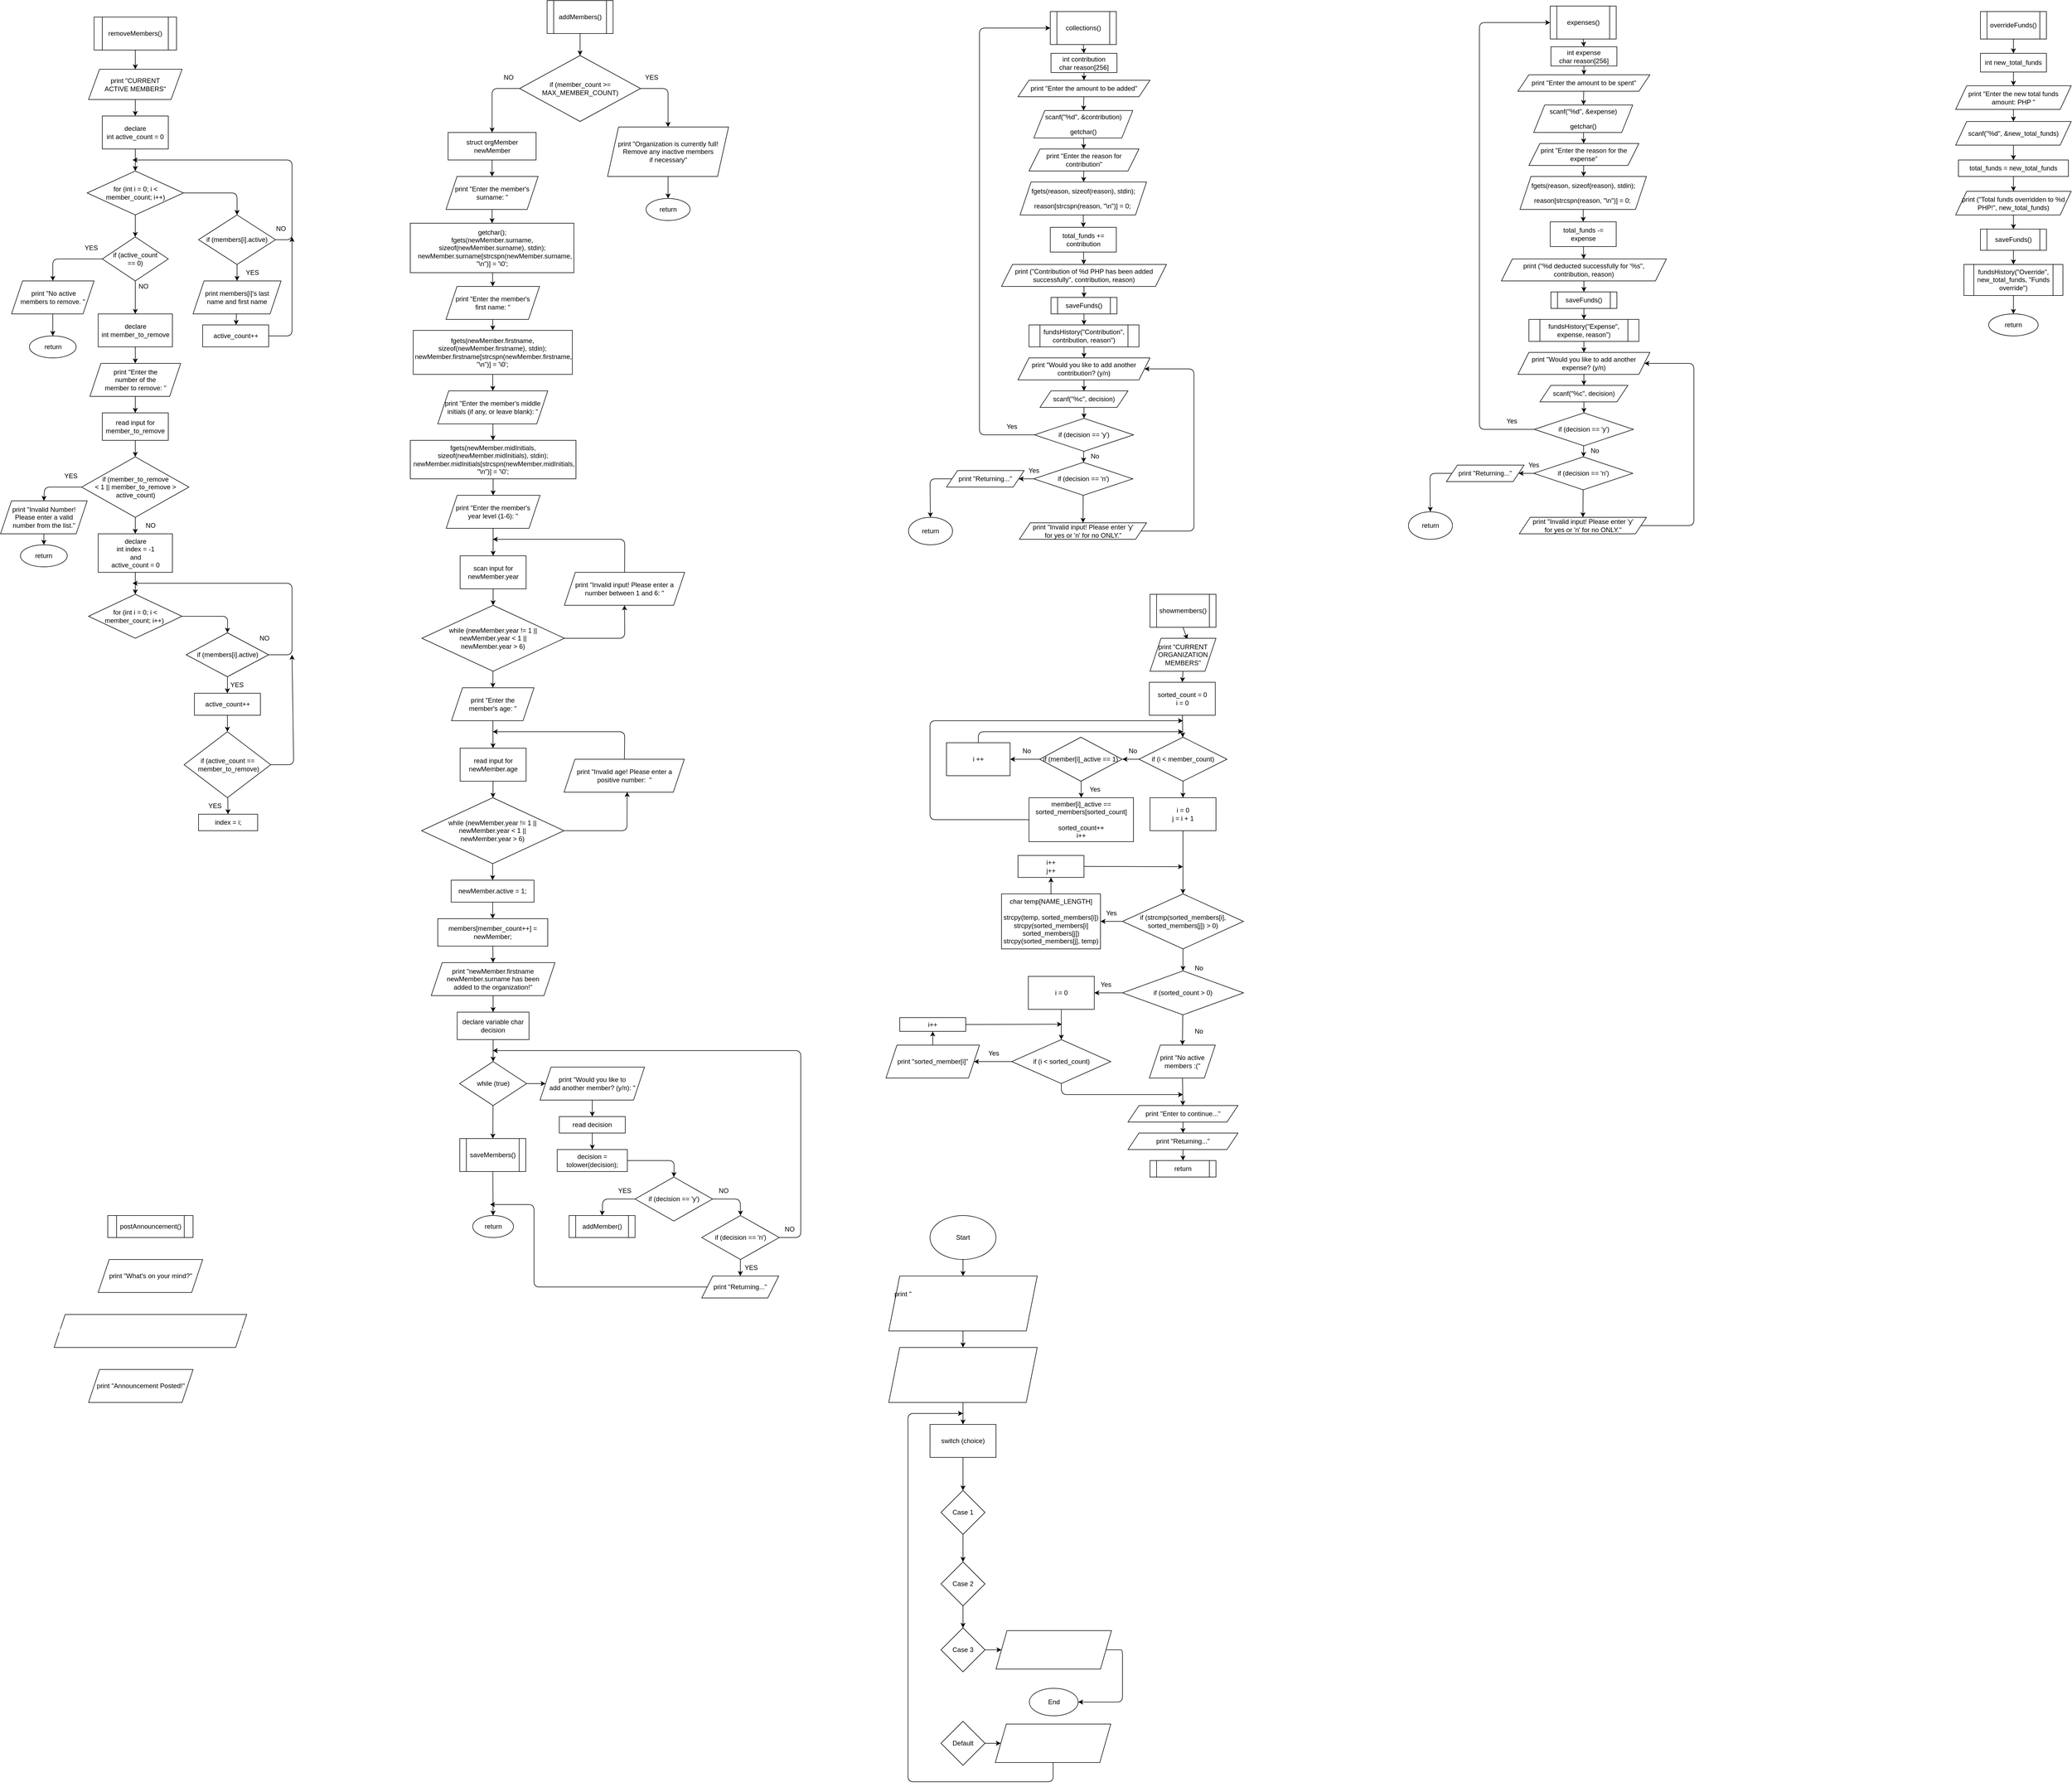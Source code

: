 <mxfile>
    <diagram id="7pZ2z5N5agDIkrL7q9Rz" name="Page-1">
        <mxGraphModel dx="3530" dy="3217" grid="1" gridSize="10" guides="1" tooltips="1" connect="1" arrows="1" fold="1" page="1" pageScale="1" pageWidth="850" pageHeight="1100" math="0" shadow="0">
            <root>
                <mxCell id="0"/>
                <mxCell id="1" parent="0"/>
                <mxCell id="57" style="edgeStyle=none;html=1;entryX=0.5;entryY=0;entryDx=0;entryDy=0;" parent="1" source="2" target="4" edge="1">
                    <mxGeometry relative="1" as="geometry"/>
                </mxCell>
                <mxCell id="2" value="Start" style="ellipse;whiteSpace=wrap;html=1;" parent="1" vertex="1">
                    <mxGeometry x="160" y="40" width="120" height="80" as="geometry"/>
                </mxCell>
                <mxCell id="3" value="End" style="ellipse;whiteSpace=wrap;html=1;" parent="1" vertex="1">
                    <mxGeometry x="340.62" y="900" width="88.75" height="50" as="geometry"/>
                </mxCell>
                <mxCell id="58" style="edgeStyle=none;html=1;exitX=0.5;exitY=1;exitDx=0;exitDy=0;entryX=0.5;entryY=0;entryDx=0;entryDy=0;" parent="1" source="4" target="32" edge="1">
                    <mxGeometry relative="1" as="geometry"/>
                </mxCell>
                <mxCell id="4" value="print &quot;&lt;span style=&quot;font-family: Consolas, &amp;quot;Courier New&amp;quot;, monospace; font-size: 14px;&quot;&gt;&lt;font style=&quot;&quot; color=&quot;#ffffff&quot;&gt;Welcome to ORGanized! a C-based Organization Management System&quot;&lt;/font&gt;&lt;/span&gt;" style="shape=parallelogram;perimeter=parallelogramPerimeter;whiteSpace=wrap;html=1;fixedSize=1;" parent="1" vertex="1">
                    <mxGeometry x="85" y="150" width="270" height="100" as="geometry"/>
                </mxCell>
                <mxCell id="11" value="" style="edgeStyle=none;html=1;" parent="1" source="6" target="10" edge="1">
                    <mxGeometry relative="1" as="geometry"/>
                </mxCell>
                <mxCell id="6" value="&lt;span style=&quot;font-weight: normal;&quot;&gt;addMembers()&lt;/span&gt;" style="shape=process;whiteSpace=wrap;html=1;backgroundOutline=1;fontStyle=1;" parent="1" vertex="1">
                    <mxGeometry x="-536.25" y="-2170" width="120" height="60" as="geometry"/>
                </mxCell>
                <mxCell id="18" style="edgeStyle=none;html=1;exitX=0.5;exitY=1;exitDx=0;exitDy=0;entryX=0.565;entryY=0.031;entryDx=0;entryDy=0;entryPerimeter=0;" parent="1" source="7" target="17" edge="1">
                    <mxGeometry relative="1" as="geometry"/>
                </mxCell>
                <mxCell id="7" value="showmembers()" style="shape=process;whiteSpace=wrap;html=1;backgroundOutline=1;" parent="1" vertex="1">
                    <mxGeometry x="560" y="-1090" width="120" height="60" as="geometry"/>
                </mxCell>
                <mxCell id="15" style="edgeStyle=none;html=1;entryX=0.5;entryY=0;entryDx=0;entryDy=0;exitX=1;exitY=0.5;exitDx=0;exitDy=0;" parent="1" source="10" target="13" edge="1">
                    <mxGeometry relative="1" as="geometry">
                        <Array as="points">
                            <mxPoint x="-316.25" y="-2010"/>
                        </Array>
                    </mxGeometry>
                </mxCell>
                <mxCell id="26" style="edgeStyle=none;html=1;entryX=0.5;entryY=0;entryDx=0;entryDy=0;" parent="1" source="10" target="25" edge="1">
                    <mxGeometry relative="1" as="geometry">
                        <Array as="points">
                            <mxPoint x="-636.25" y="-2010"/>
                        </Array>
                    </mxGeometry>
                </mxCell>
                <mxCell id="10" value="if (member_count &amp;gt;=&lt;br&gt;MAX_MEMBER_COUNT)" style="rhombus;whiteSpace=wrap;html=1;" parent="1" vertex="1">
                    <mxGeometry x="-586.25" y="-2070" width="220" height="120" as="geometry"/>
                </mxCell>
                <mxCell id="22" value="" style="edgeStyle=none;html=1;" parent="1" source="13" target="20" edge="1">
                    <mxGeometry relative="1" as="geometry"/>
                </mxCell>
                <mxCell id="13" value="print &quot;Organization is currently full! &lt;br&gt;Remove any inactive members &lt;br&gt;if necessary&quot;" style="shape=parallelogram;perimeter=parallelogramPerimeter;whiteSpace=wrap;html=1;fixedSize=1;" parent="1" vertex="1">
                    <mxGeometry x="-426.25" y="-1940" width="220" height="90" as="geometry"/>
                </mxCell>
                <mxCell id="23" style="edgeStyle=none;html=1;exitX=0.5;exitY=1;exitDx=0;exitDy=0;entryX=0.5;entryY=0;entryDx=0;entryDy=0;" parent="1" source="17" target="82" edge="1">
                    <mxGeometry relative="1" as="geometry">
                        <mxPoint x="618.87" y="-908.98" as="targetPoint"/>
                    </mxGeometry>
                </mxCell>
                <mxCell id="17" value="print &quot;CURRENT ORGANIZATION MEMBERS&quot;" style="shape=parallelogram;perimeter=parallelogramPerimeter;whiteSpace=wrap;html=1;fixedSize=1;" parent="1" vertex="1">
                    <mxGeometry x="560" y="-1010" width="120" height="60" as="geometry"/>
                </mxCell>
                <mxCell id="19" value="YES" style="text;html=1;strokeColor=none;fillColor=none;align=center;verticalAlign=middle;whiteSpace=wrap;rounded=0;" parent="1" vertex="1">
                    <mxGeometry x="-376.25" y="-2045" width="60" height="30" as="geometry"/>
                </mxCell>
                <mxCell id="20" value="return" style="ellipse;whiteSpace=wrap;html=1;" parent="1" vertex="1">
                    <mxGeometry x="-356.25" y="-1810" width="80" height="40" as="geometry"/>
                </mxCell>
                <mxCell id="31" style="edgeStyle=none;html=1;entryX=0.5;entryY=0;entryDx=0;entryDy=0;" parent="1" source="25" target="29" edge="1">
                    <mxGeometry relative="1" as="geometry"/>
                </mxCell>
                <mxCell id="25" value="struct orgMember newMember" style="rounded=0;whiteSpace=wrap;html=1;" parent="1" vertex="1">
                    <mxGeometry x="-716.25" y="-1930" width="160" height="50" as="geometry"/>
                </mxCell>
                <mxCell id="27" value="NO" style="text;html=1;strokeColor=none;fillColor=none;align=center;verticalAlign=middle;whiteSpace=wrap;rounded=0;" parent="1" vertex="1">
                    <mxGeometry x="-636.25" y="-2045" width="60" height="30" as="geometry"/>
                </mxCell>
                <mxCell id="61" style="edgeStyle=none;html=1;exitX=0.5;exitY=1;exitDx=0;exitDy=0;entryX=0.5;entryY=0;entryDx=0;entryDy=0;" parent="1" target="42" edge="1">
                    <mxGeometry relative="1" as="geometry">
                        <mxPoint x="220" y="480" as="sourcePoint"/>
                    </mxGeometry>
                </mxCell>
                <mxCell id="28" value="switch (choice)" style="rounded=0;whiteSpace=wrap;html=1;" parent="1" vertex="1">
                    <mxGeometry x="160" y="420" width="120" height="60" as="geometry"/>
                </mxCell>
                <mxCell id="36" style="edgeStyle=none;html=1;entryX=0.5;entryY=0;entryDx=0;entryDy=0;" parent="1" source="29" target="35" edge="1">
                    <mxGeometry relative="1" as="geometry"/>
                </mxCell>
                <mxCell id="29" value="print &quot;Enter the member's surname: &quot;" style="shape=parallelogram;perimeter=parallelogramPerimeter;whiteSpace=wrap;html=1;fixedSize=1;" parent="1" vertex="1">
                    <mxGeometry x="-720" y="-1850" width="167.5" height="60" as="geometry"/>
                </mxCell>
                <mxCell id="59" style="edgeStyle=none;html=1;exitX=0.5;exitY=1;exitDx=0;exitDy=0;entryX=0.5;entryY=0;entryDx=0;entryDy=0;" parent="1" source="32" target="28" edge="1">
                    <mxGeometry relative="1" as="geometry"/>
                </mxCell>
                <mxCell id="32" value="&lt;font color=&quot;#ffffff&quot;&gt;print &quot;&lt;span style=&quot;font-family: Consolas, &amp;quot;Courier New&amp;quot;, monospace; font-size: 14px;&quot;&gt;[1] Login as Admin&lt;br&gt;&lt;/span&gt;&lt;/font&gt;&lt;div style=&quot;font-family: Consolas, &amp;quot;Courier New&amp;quot;, monospace; font-size: 14px; line-height: 19px;&quot;&gt;&lt;font color=&quot;#ffffff&quot;&gt;[2] Login as Member&lt;/font&gt;&lt;/div&gt;&lt;div style=&quot;font-family: Consolas, &amp;quot;Courier New&amp;quot;, monospace; font-size: 14px; line-height: 19px;&quot;&gt;&lt;font color=&quot;#ffffff&quot;&gt;[3] Close program&quot;&lt;/font&gt;&lt;/div&gt;" style="shape=parallelogram;perimeter=parallelogramPerimeter;whiteSpace=wrap;html=1;fixedSize=1;" parent="1" vertex="1">
                    <mxGeometry x="85" y="280" width="270" height="100" as="geometry"/>
                </mxCell>
                <mxCell id="43" style="edgeStyle=none;html=1;entryX=0.5;entryY=0;entryDx=0;entryDy=0;" parent="1" source="35" target="41" edge="1">
                    <mxGeometry relative="1" as="geometry"/>
                </mxCell>
                <mxCell id="35" value="getchar();&lt;br&gt;&lt;div&gt;fgets(newMember.surname, sizeof(newMember.surname), stdin);&lt;/div&gt;&lt;div&gt;&amp;nbsp; &amp;nbsp;newMember.surname[strcspn(newMember.surname, &quot;\n&quot;)] = '\0';&lt;/div&gt;" style="rounded=0;whiteSpace=wrap;html=1;align=center;" parent="1" vertex="1">
                    <mxGeometry x="-785" y="-1765" width="297.5" height="90" as="geometry"/>
                </mxCell>
                <mxCell id="104" value="" style="edgeStyle=none;html=1;entryX=0.5;entryY=0;entryDx=0;entryDy=0;" parent="1" source="38" target="106" edge="1">
                    <mxGeometry relative="1" as="geometry">
                        <mxPoint x="434.37" y="-730" as="targetPoint"/>
                    </mxGeometry>
                </mxCell>
                <mxCell id="117" value="" style="edgeStyle=none;html=1;exitX=0;exitY=0.5;exitDx=0;exitDy=0;" parent="1" source="38" target="116" edge="1">
                    <mxGeometry relative="1" as="geometry"/>
                </mxCell>
                <mxCell id="38" value="if (member[i]_active == 1)" style="rhombus;whiteSpace=wrap;html=1;" parent="1" vertex="1">
                    <mxGeometry x="359.37" y="-830" width="150" height="80" as="geometry"/>
                </mxCell>
                <mxCell id="45" value="" style="edgeStyle=none;html=1;" parent="1" source="41" target="44" edge="1">
                    <mxGeometry relative="1" as="geometry"/>
                </mxCell>
                <mxCell id="41" value="print &quot;Enter the member's&lt;br&gt;first name: &quot;" style="shape=parallelogram;perimeter=parallelogramPerimeter;whiteSpace=wrap;html=1;fixedSize=1;" parent="1" vertex="1">
                    <mxGeometry x="-720" y="-1650" width="170" height="60" as="geometry"/>
                </mxCell>
                <mxCell id="62" style="edgeStyle=none;html=1;exitX=0.5;exitY=1;exitDx=0;exitDy=0;entryX=0.5;entryY=0;entryDx=0;entryDy=0;" parent="1" source="42" target="50" edge="1">
                    <mxGeometry relative="1" as="geometry"/>
                </mxCell>
                <mxCell id="42" value="Case 1&lt;span style=&quot;color: rgba(0, 0, 0, 0); font-family: monospace; font-size: 0px; text-align: start;&quot;&gt;%3CmxGraphModel%3E%3Croot%3E%3CmxCell%20id%3D%220%22%2F%3E%3CmxCell%20id%3D%221%22%20parent%3D%220%22%2F%3E%3CmxCell%20id%3D%222%22%20value%3D%22%22%20style%3D%22rhombus%3BwhiteSpace%3Dwrap%3Bhtml%3D1%3B%22%20vertex%3D%221%22%20parent%3D%221%22%3E%3CmxGeometry%20x%3D%22650%22%20y%3D%22-720%22%20width%3D%2280%22%20height%3D%2280%22%20as%3D%22geometry%22%2F%3E%3C%2FmxCell%3E%3C%2Froot%3E%3C%2FmxGraphModel%3E&lt;/span&gt;" style="rhombus;whiteSpace=wrap;html=1;" parent="1" vertex="1">
                    <mxGeometry x="180" y="540" width="80" height="80" as="geometry"/>
                </mxCell>
                <mxCell id="47" value="" style="edgeStyle=none;html=1;" parent="1" source="44" target="46" edge="1">
                    <mxGeometry relative="1" as="geometry"/>
                </mxCell>
                <mxCell id="44" value="&lt;div&gt;fgets(newMember.firstname, sizeof(newMember.firstname), stdin);&lt;/div&gt;&lt;div&gt;&amp;nbsp;newMember.firstname[strcspn(newMember.firstname, &quot;\n&quot;)] = '\0';&lt;/div&gt;" style="whiteSpace=wrap;html=1;" parent="1" vertex="1">
                    <mxGeometry x="-779.68" y="-1570" width="289.37" height="80" as="geometry"/>
                </mxCell>
                <mxCell id="49" value="" style="edgeStyle=none;html=1;" parent="1" source="46" target="48" edge="1">
                    <mxGeometry relative="1" as="geometry"/>
                </mxCell>
                <mxCell id="46" value="print &quot;Enter the member's middle initials (if any, or leave blank): &quot;" style="shape=parallelogram;perimeter=parallelogramPerimeter;whiteSpace=wrap;html=1;fixedSize=1;" parent="1" vertex="1">
                    <mxGeometry x="-735" y="-1460" width="200" height="60" as="geometry"/>
                </mxCell>
                <mxCell id="54" value="" style="edgeStyle=none;html=1;" parent="1" source="48" target="53" edge="1">
                    <mxGeometry relative="1" as="geometry"/>
                </mxCell>
                <mxCell id="48" value="&lt;div&gt;fgets(newMember.midInitials, sizeof(newMember.midInitials), stdin);&lt;/div&gt;&lt;div&gt;&amp;nbsp;newMember.midInitials[strcspn(newMember.midInitials, &quot;\n&quot;)] = '\0';&lt;/div&gt;" style="whiteSpace=wrap;html=1;" parent="1" vertex="1">
                    <mxGeometry x="-785" y="-1370" width="301.25" height="70" as="geometry"/>
                </mxCell>
                <mxCell id="63" style="edgeStyle=none;html=1;exitX=0.5;exitY=1;exitDx=0;exitDy=0;" parent="1" source="50" target="51" edge="1">
                    <mxGeometry relative="1" as="geometry"/>
                </mxCell>
                <mxCell id="50" value="Case 2&lt;span style=&quot;color: rgba(0, 0, 0, 0); font-family: monospace; font-size: 0px; text-align: start;&quot;&gt;%3CmxGraphModel%3E%3Croot%3E%3CmxCell%20id%3D%220%22%2F%3E%3CmxCell%20id%3D%221%22%20parent%3D%220%22%2F%3E%3CmxCell%20id%3D%222%22%20value%3D%22%22%20style%3D%22rhombus%3BwhiteSpace%3Dwrap%3Bhtml%3D1%3B%22%20vertex%3D%221%22%20parent%3D%221%22%3E%3CmxGeometry%20x%3D%22650%22%20y%3D%22-720%22%20width%3D%2280%22%20height%3D%2280%22%20as%3D%22geometry%22%2F%3E%3C%2FmxCell%3E%3C%2Froot%3E%3C%2FmxGraphModel%3E&lt;/span&gt;" style="rhombus;whiteSpace=wrap;html=1;" parent="1" vertex="1">
                    <mxGeometry x="180" y="670" width="80" height="80" as="geometry"/>
                </mxCell>
                <mxCell id="76" style="edgeStyle=none;html=1;exitX=1;exitY=0.5;exitDx=0;exitDy=0;entryX=0;entryY=0.5;entryDx=0;entryDy=0;" parent="1" source="51" target="68" edge="1">
                    <mxGeometry relative="1" as="geometry"/>
                </mxCell>
                <mxCell id="51" value="Case 3&lt;span style=&quot;color: rgba(0, 0, 0, 0); font-family: monospace; font-size: 0px; text-align: start;&quot;&gt;%3CmxGraphModel%3E%3Croot%3E%3CmxCell%20id%3D%220%22%2F%3E%3CmxCell%20id%3D%221%22%20parent%3D%220%22%2F%3E%3CmxCell%20id%3D%222%22%20value%3D%22%22%20style%3D%22rhombus%3BwhiteSpace%3Dwrap%3Bhtml%3D1%3B%22%20vertex%3D%221%22%20parent%3D%221%22%3E%3CmxGeometry%20x%3D%22650%22%20y%3D%22-720%22%20width%3D%2280%22%20height%3D%2280%22%20as%3D%22geometry%22%2F%3E%3C%2FmxCell%3E%3C%2Froot%3E%3C%2FmxGraphModel%3E&lt;/span&gt;" style="rhombus;whiteSpace=wrap;html=1;" parent="1" vertex="1">
                    <mxGeometry x="180" y="790" width="80" height="80" as="geometry"/>
                </mxCell>
                <mxCell id="66" value="" style="edgeStyle=none;html=1;" parent="1" source="53" target="65" edge="1">
                    <mxGeometry relative="1" as="geometry"/>
                </mxCell>
                <mxCell id="53" value="print &quot;Enter the member's&lt;br&gt;year level (1-6): &quot;" style="shape=parallelogram;perimeter=parallelogramPerimeter;whiteSpace=wrap;html=1;fixedSize=1;" parent="1" vertex="1">
                    <mxGeometry x="-719.69" y="-1270" width="170.62" height="60" as="geometry"/>
                </mxCell>
                <mxCell id="84" style="edgeStyle=none;html=1;exitX=1;exitY=0.5;exitDx=0;exitDy=0;entryX=0.5;entryY=1;entryDx=0;entryDy=0;" parent="1" source="60" target="73" edge="1">
                    <mxGeometry relative="1" as="geometry">
                        <Array as="points">
                            <mxPoint x="-395" y="-1010"/>
                        </Array>
                    </mxGeometry>
                </mxCell>
                <mxCell id="88" value="" style="edgeStyle=none;html=1;" parent="1" source="60" target="87" edge="1">
                    <mxGeometry relative="1" as="geometry"/>
                </mxCell>
                <mxCell id="60" value="while (newMember.year != 1 || &lt;br&gt;newMember.year &amp;lt; 1 || &lt;br&gt;newMember.year &amp;gt; 6)" style="rhombus;whiteSpace=wrap;html=1;" parent="1" vertex="1">
                    <mxGeometry x="-763.9" y="-1070" width="259.06" height="120" as="geometry"/>
                </mxCell>
                <mxCell id="83" style="edgeStyle=none;html=1;entryX=0.5;entryY=0;entryDx=0;entryDy=0;" parent="1" source="65" target="60" edge="1">
                    <mxGeometry relative="1" as="geometry"/>
                </mxCell>
                <mxCell id="65" value="scan input for newMember.year" style="whiteSpace=wrap;html=1;" parent="1" vertex="1">
                    <mxGeometry x="-694.37" y="-1160" width="120" height="60" as="geometry"/>
                </mxCell>
                <mxCell id="77" style="edgeStyle=none;html=1;entryX=1;entryY=0.5;entryDx=0;entryDy=0;" parent="1" source="68" target="3" edge="1">
                    <mxGeometry relative="1" as="geometry">
                        <Array as="points">
                            <mxPoint x="500" y="830"/>
                            <mxPoint x="510" y="830"/>
                            <mxPoint x="510" y="925"/>
                        </Array>
                    </mxGeometry>
                </mxCell>
                <mxCell id="75" style="edgeStyle=none;html=1;" parent="1" source="73" edge="1">
                    <mxGeometry relative="1" as="geometry">
                        <mxPoint x="-635" y="-1190" as="targetPoint"/>
                        <Array as="points">
                            <mxPoint x="-395" y="-1190"/>
                        </Array>
                    </mxGeometry>
                </mxCell>
                <mxCell id="81" style="edgeStyle=none;html=1;" parent="1" source="70" edge="1">
                    <mxGeometry relative="1" as="geometry">
                        <mxPoint x="220" y="400" as="targetPoint"/>
                        <Array as="points">
                            <mxPoint x="384" y="1070"/>
                            <mxPoint x="120" y="1070"/>
                            <mxPoint x="120" y="690"/>
                            <mxPoint x="120" y="400"/>
                        </Array>
                    </mxGeometry>
                </mxCell>
                <mxCell id="70" value="&lt;font color=&quot;#ffffff&quot;&gt;print &quot;Invalid option!&quot;&lt;/font&gt;" style="shape=parallelogram;perimeter=parallelogramPerimeter;whiteSpace=wrap;html=1;fixedSize=1;" parent="1" vertex="1">
                    <mxGeometry x="278.75" y="965" width="210" height="70" as="geometry"/>
                </mxCell>
                <mxCell id="73" value="print &quot;Invalid input! Please enter a number between 1 and 6: &quot;" style="shape=parallelogram;perimeter=parallelogramPerimeter;whiteSpace=wrap;html=1;fixedSize=1;" parent="1" vertex="1">
                    <mxGeometry x="-504.84" y="-1130" width="218.75" height="60" as="geometry"/>
                </mxCell>
                <mxCell id="80" style="edgeStyle=none;html=1;" parent="1" source="67" target="70" edge="1">
                    <mxGeometry relative="1" as="geometry"/>
                </mxCell>
                <mxCell id="67" value="Default" style="rhombus;whiteSpace=wrap;html=1;" parent="1" vertex="1">
                    <mxGeometry x="180" y="960" width="80" height="80" as="geometry"/>
                </mxCell>
                <mxCell id="68" value="&lt;font color=&quot;#ffffff&quot;&gt;print &quot;Thank you for using our program. Remember to keep it ORGanized!...&quot;&lt;/font&gt;" style="shape=parallelogram;perimeter=parallelogramPerimeter;whiteSpace=wrap;html=1;fixedSize=1;" parent="1" vertex="1">
                    <mxGeometry x="280" y="795" width="210" height="70" as="geometry"/>
                </mxCell>
                <mxCell id="86" value="" style="edgeStyle=none;html=1;" parent="1" source="82" target="85" edge="1">
                    <mxGeometry relative="1" as="geometry"/>
                </mxCell>
                <mxCell id="82" value="sorted_count = 0&lt;br&gt;i = 0" style="rounded=0;whiteSpace=wrap;html=1;" parent="1" vertex="1">
                    <mxGeometry x="558.75" y="-930" width="120" height="60" as="geometry"/>
                </mxCell>
                <mxCell id="91" value="" style="edgeStyle=none;html=1;" parent="1" source="85" edge="1">
                    <mxGeometry relative="1" as="geometry">
                        <mxPoint x="510" y="-790" as="targetPoint"/>
                    </mxGeometry>
                </mxCell>
                <mxCell id="140" value="" style="edgeStyle=none;html=1;" parent="1" source="85" target="139" edge="1">
                    <mxGeometry relative="1" as="geometry"/>
                </mxCell>
                <mxCell id="85" value="if (i &amp;lt; member_count)" style="rhombus;whiteSpace=wrap;html=1;rounded=0;" parent="1" vertex="1">
                    <mxGeometry x="540" y="-830" width="160" height="80" as="geometry"/>
                </mxCell>
                <mxCell id="90" value="" style="edgeStyle=none;html=1;" parent="1" source="87" target="89" edge="1">
                    <mxGeometry relative="1" as="geometry"/>
                </mxCell>
                <mxCell id="87" value="print &quot;Enter the&lt;br&gt;member's age: &quot;" style="shape=parallelogram;perimeter=parallelogramPerimeter;whiteSpace=wrap;html=1;fixedSize=1;" parent="1" vertex="1">
                    <mxGeometry x="-710" y="-920" width="150" height="60" as="geometry"/>
                </mxCell>
                <mxCell id="93" value="" style="edgeStyle=none;html=1;" parent="1" source="89" target="92" edge="1">
                    <mxGeometry relative="1" as="geometry"/>
                </mxCell>
                <mxCell id="89" value="read input for newMember.age" style="whiteSpace=wrap;html=1;" parent="1" vertex="1">
                    <mxGeometry x="-694.37" y="-810" width="120" height="60" as="geometry"/>
                </mxCell>
                <mxCell id="95" style="edgeStyle=none;html=1;entryX=0.525;entryY=0.993;entryDx=0;entryDy=0;entryPerimeter=0;exitX=1;exitY=0.5;exitDx=0;exitDy=0;" parent="1" source="92" target="94" edge="1">
                    <mxGeometry relative="1" as="geometry">
                        <Array as="points">
                            <mxPoint x="-391" y="-660"/>
                        </Array>
                    </mxGeometry>
                </mxCell>
                <mxCell id="98" style="edgeStyle=none;html=1;entryX=0.5;entryY=0;entryDx=0;entryDy=0;" parent="1" source="92" target="97" edge="1">
                    <mxGeometry relative="1" as="geometry"/>
                </mxCell>
                <mxCell id="92" value="while (newMember.year != 1 || &lt;br&gt;newMember.year &amp;lt; 1 || &lt;br&gt;newMember.year &amp;gt; 6)" style="rhombus;whiteSpace=wrap;html=1;" parent="1" vertex="1">
                    <mxGeometry x="-764.53" y="-720" width="259.06" height="120" as="geometry"/>
                </mxCell>
                <mxCell id="96" style="edgeStyle=none;html=1;" parent="1" source="94" edge="1">
                    <mxGeometry relative="1" as="geometry">
                        <mxPoint x="-635" y="-840" as="targetPoint"/>
                        <Array as="points">
                            <mxPoint x="-395" y="-840"/>
                        </Array>
                    </mxGeometry>
                </mxCell>
                <mxCell id="94" value="print &quot;Invalid age! Please enter a positive number:&amp;nbsp; &quot;" style="shape=parallelogram;perimeter=parallelogramPerimeter;whiteSpace=wrap;html=1;fixedSize=1;" parent="1" vertex="1">
                    <mxGeometry x="-505.47" y="-790" width="218.75" height="60" as="geometry"/>
                </mxCell>
                <mxCell id="100" value="" style="edgeStyle=none;html=1;" parent="1" source="97" target="99" edge="1">
                    <mxGeometry relative="1" as="geometry"/>
                </mxCell>
                <mxCell id="97" value="newMember.active = 1;" style="rounded=0;whiteSpace=wrap;html=1;" parent="1" vertex="1">
                    <mxGeometry x="-710.63" y="-570" width="150.63" height="40" as="geometry"/>
                </mxCell>
                <mxCell id="102" value="" style="edgeStyle=none;html=1;" parent="1" source="99" target="101" edge="1">
                    <mxGeometry relative="1" as="geometry"/>
                </mxCell>
                <mxCell id="99" value="members[member_count++] = newMember;" style="whiteSpace=wrap;html=1;rounded=0;" parent="1" vertex="1">
                    <mxGeometry x="-735" y="-500" width="200" height="50" as="geometry"/>
                </mxCell>
                <mxCell id="108" value="" style="edgeStyle=none;html=1;" parent="1" source="101" target="107" edge="1">
                    <mxGeometry relative="1" as="geometry"/>
                </mxCell>
                <mxCell id="101" value="print &quot;newMember.firstname newMember.surname has been&lt;br&gt;added to the organization!&quot;" style="shape=parallelogram;perimeter=parallelogramPerimeter;whiteSpace=wrap;html=1;fixedSize=1;" parent="1" vertex="1">
                    <mxGeometry x="-746.87" y="-420" width="225" height="60" as="geometry"/>
                </mxCell>
                <mxCell id="138" value="" style="edgeStyle=none;html=1;" parent="1" source="106" edge="1">
                    <mxGeometry relative="1" as="geometry">
                        <mxPoint x="620" y="-860" as="targetPoint"/>
                        <Array as="points">
                            <mxPoint x="160" y="-680"/>
                            <mxPoint x="160" y="-860"/>
                        </Array>
                    </mxGeometry>
                </mxCell>
                <mxCell id="106" value="member[i]_active == sorted_members[sorted_count]&lt;br&gt;&lt;br&gt;sorted_count++&lt;br&gt;i++" style="rounded=0;whiteSpace=wrap;html=1;" parent="1" vertex="1">
                    <mxGeometry x="340" y="-720" width="190" height="80" as="geometry"/>
                </mxCell>
                <mxCell id="110" value="" style="edgeStyle=none;html=1;" parent="1" source="107" target="109" edge="1">
                    <mxGeometry relative="1" as="geometry"/>
                </mxCell>
                <mxCell id="107" value="declare variable char decision" style="whiteSpace=wrap;html=1;" parent="1" vertex="1">
                    <mxGeometry x="-699.69" y="-330" width="130.63" height="50" as="geometry"/>
                </mxCell>
                <mxCell id="113" style="edgeStyle=none;html=1;entryX=0;entryY=0.5;entryDx=0;entryDy=0;" parent="1" source="109" target="111" edge="1">
                    <mxGeometry relative="1" as="geometry"/>
                </mxCell>
                <mxCell id="164" value="" style="edgeStyle=none;html=1;" parent="1" source="109" target="163" edge="1">
                    <mxGeometry relative="1" as="geometry"/>
                </mxCell>
                <mxCell id="109" value="while (true)" style="rhombus;whiteSpace=wrap;html=1;" parent="1" vertex="1">
                    <mxGeometry x="-695.31" y="-240" width="121.87" height="80" as="geometry"/>
                </mxCell>
                <mxCell id="125" style="edgeStyle=none;html=1;entryX=0.5;entryY=0;entryDx=0;entryDy=0;" parent="1" source="111" target="114" edge="1">
                    <mxGeometry relative="1" as="geometry"/>
                </mxCell>
                <mxCell id="111" value="print &quot;Would you like to &lt;br&gt;add another member? (y/n): &quot;" style="shape=parallelogram;perimeter=parallelogramPerimeter;whiteSpace=wrap;html=1;fixedSize=1;" parent="1" vertex="1">
                    <mxGeometry x="-549.07" y="-230" width="190" height="60" as="geometry"/>
                </mxCell>
                <mxCell id="112" value="Yes" style="text;html=1;strokeColor=none;fillColor=none;align=center;verticalAlign=middle;whiteSpace=wrap;rounded=0;" parent="1" vertex="1">
                    <mxGeometry x="430" y="-750" width="60" height="30" as="geometry"/>
                </mxCell>
                <mxCell id="127" value="" style="edgeStyle=none;html=1;" parent="1" source="114" target="118" edge="1">
                    <mxGeometry relative="1" as="geometry"/>
                </mxCell>
                <mxCell id="114" value="read decision" style="rounded=0;whiteSpace=wrap;html=1;" parent="1" vertex="1">
                    <mxGeometry x="-514.07" y="-140" width="120" height="30" as="geometry"/>
                </mxCell>
                <mxCell id="121" value="" style="edgeStyle=none;html=1;exitX=0.5;exitY=0;exitDx=0;exitDy=0;" parent="1" source="116" edge="1">
                    <mxGeometry relative="1" as="geometry">
                        <mxPoint x="620" y="-840" as="targetPoint"/>
                        <Array as="points">
                            <mxPoint x="248" y="-840"/>
                        </Array>
                    </mxGeometry>
                </mxCell>
                <mxCell id="116" value="i ++" style="whiteSpace=wrap;html=1;" parent="1" vertex="1">
                    <mxGeometry x="190" y="-820" width="115.63" height="60" as="geometry"/>
                </mxCell>
                <mxCell id="142" style="edgeStyle=none;html=1;entryX=0.5;entryY=0;entryDx=0;entryDy=0;" parent="1" source="118" target="124" edge="1">
                    <mxGeometry relative="1" as="geometry">
                        <Array as="points">
                            <mxPoint x="-305" y="-60"/>
                        </Array>
                    </mxGeometry>
                </mxCell>
                <mxCell id="118" value="decision = tolower(decision);" style="rounded=0;whiteSpace=wrap;html=1;" parent="1" vertex="1">
                    <mxGeometry x="-517.82" y="-80" width="127.5" height="40" as="geometry"/>
                </mxCell>
                <mxCell id="120" value="No" style="text;html=1;strokeColor=none;fillColor=none;align=center;verticalAlign=middle;whiteSpace=wrap;rounded=0;" parent="1" vertex="1">
                    <mxGeometry x="305.63" y="-820" width="60" height="30" as="geometry"/>
                </mxCell>
                <mxCell id="143" style="edgeStyle=none;html=1;entryX=0.5;entryY=0;entryDx=0;entryDy=0;" parent="1" source="124" target="131" edge="1">
                    <mxGeometry relative="1" as="geometry">
                        <Array as="points">
                            <mxPoint x="-435" y="10"/>
                        </Array>
                    </mxGeometry>
                </mxCell>
                <mxCell id="150" style="edgeStyle=none;html=1;entryX=0.5;entryY=0;entryDx=0;entryDy=0;exitX=1;exitY=0.5;exitDx=0;exitDy=0;" parent="1" source="124" target="149" edge="1">
                    <mxGeometry relative="1" as="geometry">
                        <Array as="points">
                            <mxPoint x="-185" y="10"/>
                        </Array>
                    </mxGeometry>
                </mxCell>
                <mxCell id="124" value="if (decision == 'y')" style="rhombus;whiteSpace=wrap;html=1;" parent="1" vertex="1">
                    <mxGeometry x="-376.25" y="-30" width="140.93" height="80" as="geometry"/>
                </mxCell>
                <mxCell id="129" value="No" style="text;html=1;strokeColor=none;fillColor=none;align=center;verticalAlign=middle;whiteSpace=wrap;rounded=0;" parent="1" vertex="1">
                    <mxGeometry x="498.75" y="-820" width="60" height="30" as="geometry"/>
                </mxCell>
                <mxCell id="131" value="addMember()" style="shape=process;whiteSpace=wrap;html=1;backgroundOutline=1;" parent="1" vertex="1">
                    <mxGeometry x="-496.25" y="40" width="120" height="40" as="geometry"/>
                </mxCell>
                <mxCell id="135" value="postAnnouncement()" style="shape=process;whiteSpace=wrap;html=1;backgroundOutline=1;" parent="1" vertex="1">
                    <mxGeometry x="-1335" y="40" width="155" height="40" as="geometry"/>
                </mxCell>
                <mxCell id="136" value="YES" style="text;html=1;strokeColor=none;fillColor=none;align=center;verticalAlign=middle;whiteSpace=wrap;rounded=0;" parent="1" vertex="1">
                    <mxGeometry x="-425.46" y="-20" width="60" height="30" as="geometry"/>
                </mxCell>
                <mxCell id="147" value="" style="edgeStyle=none;html=1;" parent="1" source="139" target="146" edge="1">
                    <mxGeometry relative="1" as="geometry"/>
                </mxCell>
                <mxCell id="139" value="i = 0&lt;br&gt;j = i + 1" style="whiteSpace=wrap;html=1;rounded=0;" parent="1" vertex="1">
                    <mxGeometry x="560" y="-720" width="120" height="60" as="geometry"/>
                </mxCell>
                <mxCell id="144" value="print &quot;What's on your mind?&quot;" style="shape=parallelogram;perimeter=parallelogramPerimeter;whiteSpace=wrap;html=1;fixedSize=1;" parent="1" vertex="1">
                    <mxGeometry x="-1352.5" y="120" width="190" height="60" as="geometry"/>
                </mxCell>
                <mxCell id="169" value="" style="edgeStyle=none;html=1;" parent="1" source="146" target="168" edge="1">
                    <mxGeometry relative="1" as="geometry"/>
                </mxCell>
                <mxCell id="251" value="" style="edgeStyle=none;html=1;" edge="1" parent="1" source="146" target="250">
                    <mxGeometry relative="1" as="geometry"/>
                </mxCell>
                <mxCell id="146" value="if&amp;nbsp;&lt;span style=&quot;&quot; class=&quot;x3jgonx&quot;&gt;(strcmp(sorted_members[i], sorted_members[j]) &amp;gt; 0)&lt;/span&gt;" style="rhombus;whiteSpace=wrap;html=1;rounded=0;" parent="1" vertex="1">
                    <mxGeometry x="510" y="-545" width="220" height="100" as="geometry"/>
                </mxCell>
                <mxCell id="153" value="" style="edgeStyle=none;html=1;" parent="1" source="149" target="152" edge="1">
                    <mxGeometry relative="1" as="geometry"/>
                </mxCell>
                <mxCell id="157" style="edgeStyle=none;html=1;exitX=1;exitY=0.5;exitDx=0;exitDy=0;" parent="1" source="149" edge="1">
                    <mxGeometry relative="1" as="geometry">
                        <mxPoint x="-635" y="-260" as="targetPoint"/>
                        <Array as="points">
                            <mxPoint x="-75" y="80"/>
                            <mxPoint x="-75" y="-260"/>
                        </Array>
                    </mxGeometry>
                </mxCell>
                <mxCell id="149" value="if (decision == 'n')" style="rhombus;whiteSpace=wrap;html=1;" parent="1" vertex="1">
                    <mxGeometry x="-255" y="40" width="140.93" height="80" as="geometry"/>
                </mxCell>
                <mxCell id="151" value="NO" style="text;html=1;strokeColor=none;fillColor=none;align=center;verticalAlign=middle;whiteSpace=wrap;rounded=0;" parent="1" vertex="1">
                    <mxGeometry x="-245" y="-20" width="60" height="30" as="geometry"/>
                </mxCell>
                <mxCell id="240" style="edgeStyle=none;html=1;" edge="1" parent="1" source="152">
                    <mxGeometry relative="1" as="geometry">
                        <mxPoint x="-640" y="20" as="targetPoint"/>
                        <Array as="points">
                            <mxPoint x="-560" y="170"/>
                            <mxPoint x="-560" y="20"/>
                        </Array>
                    </mxGeometry>
                </mxCell>
                <mxCell id="152" value="print &quot;Returning...&quot;" style="shape=parallelogram;perimeter=parallelogramPerimeter;whiteSpace=wrap;html=1;fixedSize=1;" parent="1" vertex="1">
                    <mxGeometry x="-255" y="150" width="140" height="40" as="geometry"/>
                </mxCell>
                <mxCell id="156" value="YES" style="text;html=1;strokeColor=none;fillColor=none;align=center;verticalAlign=middle;whiteSpace=wrap;rounded=0;" parent="1" vertex="1">
                    <mxGeometry x="-195" y="120" width="60" height="30" as="geometry"/>
                </mxCell>
                <mxCell id="158" value="&lt;div style=&quot;font-family: Consolas, &amp;quot;Courier New&amp;quot;, monospace; font-size: 14px; line-height: 19px;&quot;&gt;&lt;div style=&quot;&quot;&gt;&lt;font style=&quot;font-size: 11px;&quot; color=&quot;#ffffff&quot;&gt;getchar();&lt;/font&gt;&lt;/div&gt;&lt;div style=&quot;&quot;&gt;&lt;font style=&quot;font-size: 11px;&quot; color=&quot;#ffffff&quot;&gt;&amp;nbsp;fgets(ListPostedAnnouncements[announcement_counter], MAX_ANNOUNCEMENT_LENGTH, stdin);&lt;/font&gt;&lt;/div&gt;&lt;/div&gt;" style="shape=parallelogram;perimeter=parallelogramPerimeter;whiteSpace=wrap;html=1;fixedSize=1;" parent="1" vertex="1">
                    <mxGeometry x="-1432.5" y="220" width="350" height="60" as="geometry"/>
                </mxCell>
                <mxCell id="159" value="NO" style="text;html=1;strokeColor=none;fillColor=none;align=center;verticalAlign=middle;whiteSpace=wrap;rounded=0;" parent="1" vertex="1">
                    <mxGeometry x="-125" y="50" width="60" height="30" as="geometry"/>
                </mxCell>
                <mxCell id="166" value="" style="edgeStyle=none;html=1;" parent="1" source="163" target="165" edge="1">
                    <mxGeometry relative="1" as="geometry"/>
                </mxCell>
                <mxCell id="163" value="saveMembers()" style="shape=process;whiteSpace=wrap;html=1;backgroundOutline=1;" parent="1" vertex="1">
                    <mxGeometry x="-695" y="-100" width="120" height="60" as="geometry"/>
                </mxCell>
                <mxCell id="165" value="return" style="ellipse;whiteSpace=wrap;html=1;" parent="1" vertex="1">
                    <mxGeometry x="-671.4" y="40" width="74.06" height="40" as="geometry"/>
                </mxCell>
                <mxCell id="167" value="print &quot;Announcement Posted!&quot;" style="shape=parallelogram;perimeter=parallelogramPerimeter;whiteSpace=wrap;html=1;fixedSize=1;" parent="1" vertex="1">
                    <mxGeometry x="-1370" y="320" width="190" height="60" as="geometry"/>
                </mxCell>
                <mxCell id="247" value="" style="edgeStyle=none;html=1;" edge="1" parent="1" source="168" target="246">
                    <mxGeometry relative="1" as="geometry"/>
                </mxCell>
                <mxCell id="168" value="&lt;span style=&quot;&quot; class=&quot;x3jgonx&quot;&gt;char temp[NAME_LENGTH]&lt;br&gt;&lt;/span&gt;&lt;br&gt;&lt;span style=&quot;&quot; class=&quot;x3jgonx&quot;&gt;strcpy(temp, sorted_members[i])&lt;/span&gt;&lt;br&gt;&lt;span style=&quot;&quot; class=&quot;x3jgonx&quot;&gt;strcpy(sorted_members[i] sorted_members[j])&lt;/span&gt;&lt;br&gt;&lt;span style=&quot;&quot; class=&quot;x3jgonx&quot;&gt;strcpy(sorted_members[j], temp)&lt;br&gt;&lt;/span&gt;" style="whiteSpace=wrap;html=1;rounded=0;" parent="1" vertex="1">
                    <mxGeometry x="290" y="-545" width="180" height="100" as="geometry"/>
                </mxCell>
                <mxCell id="170" value="Yes" style="text;html=1;strokeColor=none;fillColor=none;align=center;verticalAlign=middle;whiteSpace=wrap;rounded=0;" parent="1" vertex="1">
                    <mxGeometry x="460" y="-525" width="60" height="30" as="geometry"/>
                </mxCell>
                <mxCell id="173" value="" style="edgeStyle=none;html=1;" edge="1" parent="1" source="171" target="172">
                    <mxGeometry relative="1" as="geometry"/>
                </mxCell>
                <mxCell id="171" value="removeMembers()" style="shape=process;whiteSpace=wrap;html=1;backgroundOutline=1;" parent="1" vertex="1">
                    <mxGeometry x="-1360" y="-2140" width="150" height="60" as="geometry"/>
                </mxCell>
                <mxCell id="175" value="" style="edgeStyle=none;html=1;" edge="1" parent="1" source="172" target="174">
                    <mxGeometry relative="1" as="geometry"/>
                </mxCell>
                <mxCell id="172" value="print &quot;CURRENT&lt;br&gt;ACTIVE MEMBERS&quot;" style="shape=parallelogram;perimeter=parallelogramPerimeter;whiteSpace=wrap;html=1;fixedSize=1;" vertex="1" parent="1">
                    <mxGeometry x="-1370" y="-2045" width="170" height="55" as="geometry"/>
                </mxCell>
                <mxCell id="177" value="" style="edgeStyle=none;html=1;" edge="1" parent="1" source="174" target="176">
                    <mxGeometry relative="1" as="geometry"/>
                </mxCell>
                <mxCell id="174" value="declare&lt;br&gt;int active_count = 0" style="rounded=0;whiteSpace=wrap;html=1;" vertex="1" parent="1">
                    <mxGeometry x="-1345" y="-1960" width="120" height="60" as="geometry"/>
                </mxCell>
                <mxCell id="180" style="edgeStyle=none;html=1;entryX=0.5;entryY=0;entryDx=0;entryDy=0;exitX=1;exitY=0.5;exitDx=0;exitDy=0;" edge="1" parent="1" source="176" target="178">
                    <mxGeometry relative="1" as="geometry">
                        <Array as="points">
                            <mxPoint x="-1100" y="-1820"/>
                        </Array>
                    </mxGeometry>
                </mxCell>
                <mxCell id="195" value="" style="edgeStyle=none;html=1;" edge="1" parent="1" source="176" target="190">
                    <mxGeometry relative="1" as="geometry"/>
                </mxCell>
                <mxCell id="176" value="for (int i = 0; i &amp;lt; &lt;br&gt;member_count; i++)" style="rhombus;whiteSpace=wrap;html=1;" vertex="1" parent="1">
                    <mxGeometry x="-1372.5" y="-1860" width="175" height="80" as="geometry"/>
                </mxCell>
                <mxCell id="181" style="edgeStyle=none;html=1;exitX=1;exitY=0.5;exitDx=0;exitDy=0;" edge="1" parent="1" source="178">
                    <mxGeometry relative="1" as="geometry">
                        <mxPoint x="-1290" y="-1880" as="targetPoint"/>
                        <Array as="points">
                            <mxPoint x="-1000" y="-1735"/>
                            <mxPoint x="-1000" y="-1880"/>
                        </Array>
                    </mxGeometry>
                </mxCell>
                <mxCell id="184" value="" style="edgeStyle=none;html=1;" edge="1" parent="1" source="178" target="183">
                    <mxGeometry relative="1" as="geometry"/>
                </mxCell>
                <mxCell id="178" value="if (members[i].active)" style="rhombus;whiteSpace=wrap;html=1;" vertex="1" parent="1">
                    <mxGeometry x="-1170" y="-1780" width="140" height="90" as="geometry"/>
                </mxCell>
                <mxCell id="182" value="NO" style="text;html=1;strokeColor=none;fillColor=none;align=center;verticalAlign=middle;whiteSpace=wrap;rounded=0;" vertex="1" parent="1">
                    <mxGeometry x="-1050" y="-1770" width="60" height="30" as="geometry"/>
                </mxCell>
                <mxCell id="186" value="" style="edgeStyle=none;html=1;" edge="1" parent="1" source="183" target="185">
                    <mxGeometry relative="1" as="geometry"/>
                </mxCell>
                <mxCell id="183" value="print members[i]'s last &lt;br&gt;name and first name" style="shape=parallelogram;perimeter=parallelogramPerimeter;whiteSpace=wrap;html=1;fixedSize=1;" vertex="1" parent="1">
                    <mxGeometry x="-1180" y="-1660" width="160" height="60" as="geometry"/>
                </mxCell>
                <mxCell id="189" style="edgeStyle=none;html=1;exitX=1;exitY=0.5;exitDx=0;exitDy=0;" edge="1" parent="1" source="185">
                    <mxGeometry relative="1" as="geometry">
                        <mxPoint x="-1000" y="-1740" as="targetPoint"/>
                        <Array as="points">
                            <mxPoint x="-1000" y="-1560"/>
                        </Array>
                    </mxGeometry>
                </mxCell>
                <mxCell id="185" value="active_count++" style="rounded=0;whiteSpace=wrap;html=1;" vertex="1" parent="1">
                    <mxGeometry x="-1162.5" y="-1580" width="120" height="40" as="geometry"/>
                </mxCell>
                <mxCell id="188" value="YES" style="text;html=1;strokeColor=none;fillColor=none;align=center;verticalAlign=middle;whiteSpace=wrap;rounded=0;" vertex="1" parent="1">
                    <mxGeometry x="-1102.5" y="-1690" width="60" height="30" as="geometry"/>
                </mxCell>
                <mxCell id="193" style="edgeStyle=none;html=1;entryX=0.5;entryY=0;entryDx=0;entryDy=0;" edge="1" parent="1" source="190" target="192">
                    <mxGeometry relative="1" as="geometry">
                        <Array as="points">
                            <mxPoint x="-1435" y="-1700"/>
                        </Array>
                    </mxGeometry>
                </mxCell>
                <mxCell id="199" value="" style="edgeStyle=none;html=1;" edge="1" parent="1" source="190" target="198">
                    <mxGeometry relative="1" as="geometry"/>
                </mxCell>
                <mxCell id="190" value="if (active_count &lt;br&gt;== 0)" style="rhombus;whiteSpace=wrap;html=1;" vertex="1" parent="1">
                    <mxGeometry x="-1345" y="-1740" width="120" height="80" as="geometry"/>
                </mxCell>
                <mxCell id="197" value="" style="edgeStyle=none;html=1;" edge="1" parent="1" source="192" target="196">
                    <mxGeometry relative="1" as="geometry"/>
                </mxCell>
                <mxCell id="192" value="&amp;nbsp;print &quot;No active&lt;br&gt;members to remove. &quot;" style="shape=parallelogram;perimeter=parallelogramPerimeter;whiteSpace=wrap;html=1;fixedSize=1;" vertex="1" parent="1">
                    <mxGeometry x="-1510" y="-1660" width="150" height="60" as="geometry"/>
                </mxCell>
                <mxCell id="194" value="YES" style="text;html=1;strokeColor=none;fillColor=none;align=center;verticalAlign=middle;whiteSpace=wrap;rounded=0;" vertex="1" parent="1">
                    <mxGeometry x="-1395" y="-1735" width="60" height="30" as="geometry"/>
                </mxCell>
                <mxCell id="196" value="return" style="ellipse;whiteSpace=wrap;html=1;" vertex="1" parent="1">
                    <mxGeometry x="-1477.5" y="-1560" width="85" height="40" as="geometry"/>
                </mxCell>
                <mxCell id="202" value="" style="edgeStyle=none;html=1;" edge="1" parent="1" source="198" target="201">
                    <mxGeometry relative="1" as="geometry"/>
                </mxCell>
                <mxCell id="198" value="declare&lt;br&gt;int member_to_remove" style="rounded=0;whiteSpace=wrap;html=1;" vertex="1" parent="1">
                    <mxGeometry x="-1352.5" y="-1600" width="135" height="60" as="geometry"/>
                </mxCell>
                <mxCell id="200" value="NO" style="text;html=1;strokeColor=none;fillColor=none;align=center;verticalAlign=middle;whiteSpace=wrap;rounded=0;" vertex="1" parent="1">
                    <mxGeometry x="-1300" y="-1665" width="60" height="30" as="geometry"/>
                </mxCell>
                <mxCell id="204" value="" style="edgeStyle=none;html=1;" edge="1" parent="1" source="201" target="203">
                    <mxGeometry relative="1" as="geometry"/>
                </mxCell>
                <mxCell id="201" value="print &quot;Enter the&lt;br&gt;number of the&lt;br&gt;member to remove: &quot;" style="shape=parallelogram;perimeter=parallelogramPerimeter;whiteSpace=wrap;html=1;fixedSize=1;" vertex="1" parent="1">
                    <mxGeometry x="-1367.5" y="-1510" width="165" height="60" as="geometry"/>
                </mxCell>
                <mxCell id="208" value="" style="edgeStyle=none;html=1;" edge="1" parent="1" source="203" target="207">
                    <mxGeometry relative="1" as="geometry"/>
                </mxCell>
                <mxCell id="203" value="read input for member_to_remove" style="whiteSpace=wrap;html=1;" vertex="1" parent="1">
                    <mxGeometry x="-1345" y="-1420" width="120" height="50" as="geometry"/>
                </mxCell>
                <mxCell id="215" style="edgeStyle=none;html=1;exitX=0;exitY=0.5;exitDx=0;exitDy=0;entryX=0.5;entryY=0;entryDx=0;entryDy=0;" edge="1" parent="1" source="207" target="209">
                    <mxGeometry relative="1" as="geometry">
                        <Array as="points">
                            <mxPoint x="-1450" y="-1285"/>
                        </Array>
                    </mxGeometry>
                </mxCell>
                <mxCell id="219" value="" style="edgeStyle=none;html=1;" edge="1" parent="1" source="207" target="218">
                    <mxGeometry relative="1" as="geometry"/>
                </mxCell>
                <mxCell id="207" value="if (member_to_remove &lt;br&gt;&amp;lt; 1 || member_to_remove &amp;gt; active_count)" style="rhombus;whiteSpace=wrap;html=1;" vertex="1" parent="1">
                    <mxGeometry x="-1382.5" y="-1340" width="195" height="110" as="geometry"/>
                </mxCell>
                <mxCell id="214" value="" style="edgeStyle=none;html=1;" edge="1" parent="1" source="209" target="213">
                    <mxGeometry relative="1" as="geometry"/>
                </mxCell>
                <mxCell id="209" value="print &quot;Invalid Number!&lt;br&gt;Please enter a valid&lt;br&gt;number from the list.&quot;" style="shape=parallelogram;perimeter=parallelogramPerimeter;whiteSpace=wrap;html=1;fixedSize=1;" vertex="1" parent="1">
                    <mxGeometry x="-1530" y="-1260" width="157.5" height="60" as="geometry"/>
                </mxCell>
                <mxCell id="211" value="YES" style="text;html=1;strokeColor=none;fillColor=none;align=center;verticalAlign=middle;whiteSpace=wrap;rounded=0;" vertex="1" parent="1">
                    <mxGeometry x="-1432.5" y="-1320" width="60" height="30" as="geometry"/>
                </mxCell>
                <mxCell id="213" value="return" style="ellipse;whiteSpace=wrap;html=1;" vertex="1" parent="1">
                    <mxGeometry x="-1493.75" y="-1180" width="85" height="40" as="geometry"/>
                </mxCell>
                <mxCell id="223" value="" style="edgeStyle=none;html=1;" edge="1" parent="1" source="218" target="222">
                    <mxGeometry relative="1" as="geometry"/>
                </mxCell>
                <mxCell id="218" value="declare&lt;br&gt;int index = -1&lt;br&gt;and&lt;br&gt;active_count = 0" style="whiteSpace=wrap;html=1;" vertex="1" parent="1">
                    <mxGeometry x="-1352.5" y="-1200" width="135" height="70" as="geometry"/>
                </mxCell>
                <mxCell id="221" value="NO" style="text;html=1;strokeColor=none;fillColor=none;align=center;verticalAlign=middle;whiteSpace=wrap;rounded=0;" vertex="1" parent="1">
                    <mxGeometry x="-1287.5" y="-1230" width="60" height="30" as="geometry"/>
                </mxCell>
                <mxCell id="226" style="edgeStyle=none;html=1;entryX=0.5;entryY=0;entryDx=0;entryDy=0;exitX=1;exitY=0.5;exitDx=0;exitDy=0;" edge="1" parent="1" source="222" target="224">
                    <mxGeometry relative="1" as="geometry">
                        <Array as="points">
                            <mxPoint x="-1117" y="-1050"/>
                        </Array>
                    </mxGeometry>
                </mxCell>
                <mxCell id="222" value="for (int i = 0; i &amp;lt; &lt;br&gt;member_count; i++)&amp;nbsp;" style="rhombus;whiteSpace=wrap;html=1;" vertex="1" parent="1">
                    <mxGeometry x="-1370" y="-1090" width="170" height="80" as="geometry"/>
                </mxCell>
                <mxCell id="229" value="" style="edgeStyle=none;html=1;" edge="1" parent="1" source="224" target="228">
                    <mxGeometry relative="1" as="geometry"/>
                </mxCell>
                <mxCell id="241" style="edgeStyle=none;html=1;" edge="1" parent="1" source="224">
                    <mxGeometry relative="1" as="geometry">
                        <mxPoint x="-1290" y="-1110" as="targetPoint"/>
                        <Array as="points">
                            <mxPoint x="-1000" y="-980"/>
                            <mxPoint x="-1000" y="-1110"/>
                        </Array>
                    </mxGeometry>
                </mxCell>
                <mxCell id="224" value="if (members[i].active)" style="rhombus;whiteSpace=wrap;html=1;" vertex="1" parent="1">
                    <mxGeometry x="-1192.5" y="-1020" width="150" height="80" as="geometry"/>
                </mxCell>
                <mxCell id="232" value="" style="edgeStyle=none;html=1;" edge="1" parent="1" source="228" target="231">
                    <mxGeometry relative="1" as="geometry"/>
                </mxCell>
                <mxCell id="228" value="active_count++" style="whiteSpace=wrap;html=1;" vertex="1" parent="1">
                    <mxGeometry x="-1177.5" y="-910" width="120" height="40" as="geometry"/>
                </mxCell>
                <mxCell id="230" value="YES" style="text;html=1;strokeColor=none;fillColor=none;align=center;verticalAlign=middle;whiteSpace=wrap;rounded=0;" vertex="1" parent="1">
                    <mxGeometry x="-1130" y="-940" width="60" height="30" as="geometry"/>
                </mxCell>
                <mxCell id="235" value="" style="edgeStyle=none;html=1;" edge="1" parent="1" source="231" target="234">
                    <mxGeometry relative="1" as="geometry"/>
                </mxCell>
                <mxCell id="243" style="edgeStyle=none;html=1;" edge="1" parent="1" source="231">
                    <mxGeometry relative="1" as="geometry">
                        <mxPoint x="-1000" y="-980" as="targetPoint"/>
                        <Array as="points">
                            <mxPoint x="-997" y="-780"/>
                        </Array>
                    </mxGeometry>
                </mxCell>
                <mxCell id="231" value="if (active_count ==&lt;br&gt;&amp;nbsp;member_to_remove)" style="rhombus;whiteSpace=wrap;html=1;" vertex="1" parent="1">
                    <mxGeometry x="-1196.25" y="-840" width="157.5" height="120" as="geometry"/>
                </mxCell>
                <mxCell id="234" value="index = i;" style="whiteSpace=wrap;html=1;" vertex="1" parent="1">
                    <mxGeometry x="-1170" y="-690" width="107.5" height="30" as="geometry"/>
                </mxCell>
                <mxCell id="236" value="YES" style="text;html=1;strokeColor=none;fillColor=none;align=center;verticalAlign=middle;whiteSpace=wrap;rounded=0;" vertex="1" parent="1">
                    <mxGeometry x="-1170" y="-720" width="60" height="30" as="geometry"/>
                </mxCell>
                <mxCell id="242" value="NO" style="text;html=1;strokeColor=none;fillColor=none;align=center;verticalAlign=middle;whiteSpace=wrap;rounded=0;" vertex="1" parent="1">
                    <mxGeometry x="-1080" y="-1025" width="60" height="30" as="geometry"/>
                </mxCell>
                <mxCell id="249" style="edgeStyle=none;html=1;exitX=1;exitY=0.5;exitDx=0;exitDy=0;" edge="1" parent="1" source="246">
                    <mxGeometry relative="1" as="geometry">
                        <mxPoint x="620" y="-594.524" as="targetPoint"/>
                    </mxGeometry>
                </mxCell>
                <mxCell id="246" value="i++&lt;br&gt;j++" style="rounded=0;whiteSpace=wrap;html=1;" vertex="1" parent="1">
                    <mxGeometry x="320" y="-615" width="120" height="40" as="geometry"/>
                </mxCell>
                <mxCell id="256" value="" style="edgeStyle=none;html=1;" edge="1" parent="1" source="250" target="255">
                    <mxGeometry relative="1" as="geometry"/>
                </mxCell>
                <mxCell id="259" value="" style="edgeStyle=none;html=1;" edge="1" parent="1" source="250" target="257">
                    <mxGeometry relative="1" as="geometry"/>
                </mxCell>
                <mxCell id="250" value="&lt;span style=&quot;&quot; class=&quot;x3jgonx&quot;&gt;if (sorted_count &amp;gt; 0)&lt;/span&gt;" style="rhombus;whiteSpace=wrap;html=1;rounded=0;" vertex="1" parent="1">
                    <mxGeometry x="510" y="-405" width="220" height="80" as="geometry"/>
                </mxCell>
                <mxCell id="252" value="No" style="text;html=1;strokeColor=none;fillColor=none;align=center;verticalAlign=middle;whiteSpace=wrap;rounded=0;" vertex="1" parent="1">
                    <mxGeometry x="618.75" y="-425" width="60" height="30" as="geometry"/>
                </mxCell>
                <mxCell id="261" value="" style="edgeStyle=none;html=1;" edge="1" parent="1" source="255" target="260">
                    <mxGeometry relative="1" as="geometry"/>
                </mxCell>
                <mxCell id="255" value="i = 0" style="whiteSpace=wrap;html=1;rounded=0;" vertex="1" parent="1">
                    <mxGeometry x="338.75" y="-395" width="120" height="60" as="geometry"/>
                </mxCell>
                <mxCell id="272" value="" style="edgeStyle=none;html=1;" edge="1" parent="1" source="257" target="271">
                    <mxGeometry relative="1" as="geometry"/>
                </mxCell>
                <mxCell id="257" value="print &quot;No active members :(&quot;" style="shape=parallelogram;perimeter=parallelogramPerimeter;whiteSpace=wrap;html=1;fixedSize=1;" vertex="1" parent="1">
                    <mxGeometry x="558.75" y="-270" width="120" height="60" as="geometry"/>
                </mxCell>
                <mxCell id="263" value="" style="edgeStyle=none;html=1;" edge="1" parent="1" source="260" target="262">
                    <mxGeometry relative="1" as="geometry"/>
                </mxCell>
                <mxCell id="273" style="edgeStyle=none;html=1;exitX=0.5;exitY=1;exitDx=0;exitDy=0;" edge="1" parent="1" source="260">
                    <mxGeometry relative="1" as="geometry">
                        <mxPoint x="620" y="-180" as="targetPoint"/>
                        <Array as="points">
                            <mxPoint x="399" y="-180"/>
                        </Array>
                    </mxGeometry>
                </mxCell>
                <mxCell id="260" value="if (i &amp;lt; sorted_count)" style="rhombus;whiteSpace=wrap;html=1;rounded=0;" vertex="1" parent="1">
                    <mxGeometry x="308.75" y="-280" width="180" height="80" as="geometry"/>
                </mxCell>
                <mxCell id="266" value="" style="edgeStyle=none;html=1;" edge="1" parent="1" source="262" target="265">
                    <mxGeometry relative="1" as="geometry"/>
                </mxCell>
                <mxCell id="262" value="print &quot;sorted_member[i]&quot;" style="shape=parallelogram;perimeter=parallelogramPerimeter;whiteSpace=wrap;html=1;fixedSize=1;rounded=0;" vertex="1" parent="1">
                    <mxGeometry x="80" y="-270" width="170" height="60" as="geometry"/>
                </mxCell>
                <mxCell id="267" style="edgeStyle=none;html=1;exitX=1;exitY=0.5;exitDx=0;exitDy=0;" edge="1" parent="1" source="265">
                    <mxGeometry relative="1" as="geometry">
                        <mxPoint x="400" y="-307.889" as="targetPoint"/>
                    </mxGeometry>
                </mxCell>
                <mxCell id="265" value="i++" style="whiteSpace=wrap;html=1;rounded=0;" vertex="1" parent="1">
                    <mxGeometry x="105" y="-320" width="120" height="25" as="geometry"/>
                </mxCell>
                <mxCell id="268" value="Yes" style="text;html=1;strokeColor=none;fillColor=none;align=center;verticalAlign=middle;whiteSpace=wrap;rounded=0;" vertex="1" parent="1">
                    <mxGeometry x="450" y="-395" width="60" height="30" as="geometry"/>
                </mxCell>
                <mxCell id="269" value="No" style="text;html=1;strokeColor=none;fillColor=none;align=center;verticalAlign=middle;whiteSpace=wrap;rounded=0;" vertex="1" parent="1">
                    <mxGeometry x="618.75" y="-310" width="60" height="30" as="geometry"/>
                </mxCell>
                <mxCell id="270" value="Yes" style="text;html=1;strokeColor=none;fillColor=none;align=center;verticalAlign=middle;whiteSpace=wrap;rounded=0;" vertex="1" parent="1">
                    <mxGeometry x="245.63" y="-270" width="60" height="30" as="geometry"/>
                </mxCell>
                <mxCell id="278" value="" style="edgeStyle=none;html=1;" edge="1" parent="1" source="271" target="277">
                    <mxGeometry relative="1" as="geometry"/>
                </mxCell>
                <mxCell id="271" value="print &quot;Enter to continue...&quot;" style="shape=parallelogram;perimeter=parallelogramPerimeter;whiteSpace=wrap;html=1;fixedSize=1;" vertex="1" parent="1">
                    <mxGeometry x="520" y="-160" width="200" height="30" as="geometry"/>
                </mxCell>
                <mxCell id="274" value="return" style="shape=process;whiteSpace=wrap;html=1;backgroundOutline=1;" vertex="1" parent="1">
                    <mxGeometry x="560" y="-60" width="120" height="30" as="geometry"/>
                </mxCell>
                <mxCell id="279" style="edgeStyle=none;html=1;exitX=0.5;exitY=1;exitDx=0;exitDy=0;entryX=0.5;entryY=0;entryDx=0;entryDy=0;" edge="1" parent="1" source="277" target="274">
                    <mxGeometry relative="1" as="geometry"/>
                </mxCell>
                <mxCell id="277" value="print &quot;Returning...&quot;" style="shape=parallelogram;perimeter=parallelogramPerimeter;whiteSpace=wrap;html=1;fixedSize=1;" vertex="1" parent="1">
                    <mxGeometry x="520" y="-110" width="200" height="30" as="geometry"/>
                </mxCell>
                <mxCell id="357" style="edgeStyle=none;html=1;exitX=0.5;exitY=1;exitDx=0;exitDy=0;entryX=0.5;entryY=0;entryDx=0;entryDy=0;" edge="1" parent="1" source="280" target="356">
                    <mxGeometry relative="1" as="geometry"/>
                </mxCell>
                <mxCell id="280" value="collections()" style="shape=process;whiteSpace=wrap;html=1;backgroundOutline=1;" vertex="1" parent="1">
                    <mxGeometry x="378.75" y="-2150" width="120" height="60" as="geometry"/>
                </mxCell>
                <mxCell id="284" value="" style="edgeStyle=none;html=1;" edge="1" parent="1" source="281" target="283">
                    <mxGeometry relative="1" as="geometry"/>
                </mxCell>
                <mxCell id="281" value="print &quot;Enter the amount to be added&quot;" style="shape=parallelogram;perimeter=parallelogramPerimeter;whiteSpace=wrap;html=1;fixedSize=1;" vertex="1" parent="1">
                    <mxGeometry x="320" y="-2025" width="240" height="30" as="geometry"/>
                </mxCell>
                <mxCell id="286" value="" style="edgeStyle=none;html=1;" edge="1" parent="1" source="283" target="285">
                    <mxGeometry relative="1" as="geometry"/>
                </mxCell>
                <mxCell id="283" value="&lt;p data-pm-slice=&quot;0 0 []&quot;&gt;scanf(&quot;%d&quot;, &amp;amp;contribution)&lt;/p&gt;&lt;p data-pm-slice=&quot;0 0 []&quot;&gt;getchar()&lt;/p&gt;" style="shape=parallelogram;perimeter=parallelogramPerimeter;whiteSpace=wrap;html=1;fixedSize=1;" vertex="1" parent="1">
                    <mxGeometry x="348.75" y="-1970" width="180" height="50" as="geometry"/>
                </mxCell>
                <mxCell id="288" value="" style="edgeStyle=none;html=1;" edge="1" parent="1" source="285" target="287">
                    <mxGeometry relative="1" as="geometry"/>
                </mxCell>
                <mxCell id="285" value="print &quot;Enter the reason for contribution&quot;" style="shape=parallelogram;perimeter=parallelogramPerimeter;whiteSpace=wrap;html=1;fixedSize=1;" vertex="1" parent="1">
                    <mxGeometry x="340" y="-1900" width="200" height="40" as="geometry"/>
                </mxCell>
                <mxCell id="290" value="" style="edgeStyle=none;html=1;" edge="1" parent="1" source="287" target="289">
                    <mxGeometry relative="1" as="geometry"/>
                </mxCell>
                <mxCell id="287" value="&lt;p data-pm-slice=&quot;1 1 []&quot;&gt;fgets(reason, sizeof(reason), stdin);&lt;br/&gt;&lt;/p&gt;&lt;p&gt;reason[strcspn(reason, &quot;\n&quot;)] = 0;&amp;nbsp;&lt;/p&gt;" style="shape=parallelogram;perimeter=parallelogramPerimeter;whiteSpace=wrap;html=1;fixedSize=1;" vertex="1" parent="1">
                    <mxGeometry x="323.75" y="-1840" width="230" height="60" as="geometry"/>
                </mxCell>
                <mxCell id="292" value="" style="edgeStyle=none;html=1;" edge="1" parent="1" source="289" target="291">
                    <mxGeometry relative="1" as="geometry"/>
                </mxCell>
                <mxCell id="289" value="total_funds += contribution" style="whiteSpace=wrap;html=1;" vertex="1" parent="1">
                    <mxGeometry x="378.75" y="-1757.5" width="120" height="45" as="geometry"/>
                </mxCell>
                <mxCell id="294" value="" style="edgeStyle=none;html=1;" edge="1" parent="1" source="291" target="293">
                    <mxGeometry relative="1" as="geometry"/>
                </mxCell>
                <mxCell id="291" value="print (&quot;Contribution of %d PHP has been added successfully&quot;, contribution, reason)" style="shape=parallelogram;perimeter=parallelogramPerimeter;whiteSpace=wrap;html=1;fixedSize=1;" vertex="1" parent="1">
                    <mxGeometry x="290" y="-1690" width="300" height="40" as="geometry"/>
                </mxCell>
                <mxCell id="296" value="" style="edgeStyle=none;html=1;" edge="1" parent="1" source="293" target="295">
                    <mxGeometry relative="1" as="geometry"/>
                </mxCell>
                <mxCell id="293" value="saveFunds()" style="shape=process;whiteSpace=wrap;html=1;backgroundOutline=1;" vertex="1" parent="1">
                    <mxGeometry x="380" y="-1630" width="120" height="30" as="geometry"/>
                </mxCell>
                <mxCell id="298" value="" style="edgeStyle=none;html=1;" edge="1" parent="1" source="295" target="297">
                    <mxGeometry relative="1" as="geometry"/>
                </mxCell>
                <mxCell id="295" value="fundsHistory(&lt;span style=&quot;background-color: initial;&quot;&gt;&quot;Contribution&quot;, contribution, reason&quot;)&lt;/span&gt;" style="shape=process;whiteSpace=wrap;html=1;backgroundOutline=1;" vertex="1" parent="1">
                    <mxGeometry x="340" y="-1580" width="200" height="40" as="geometry"/>
                </mxCell>
                <mxCell id="300" value="" style="edgeStyle=none;html=1;" edge="1" parent="1" source="297" target="299">
                    <mxGeometry relative="1" as="geometry"/>
                </mxCell>
                <mxCell id="297" value="print &quot;Would you like to add another contribution? (y/n)" style="shape=parallelogram;perimeter=parallelogramPerimeter;whiteSpace=wrap;html=1;fixedSize=1;" vertex="1" parent="1">
                    <mxGeometry x="320" y="-1520" width="240" height="40" as="geometry"/>
                </mxCell>
                <mxCell id="302" value="" style="edgeStyle=none;html=1;" edge="1" parent="1" source="299" target="301">
                    <mxGeometry relative="1" as="geometry"/>
                </mxCell>
                <mxCell id="299" value="scanf(&quot;%c&quot;, decision)" style="shape=parallelogram;perimeter=parallelogramPerimeter;whiteSpace=wrap;html=1;fixedSize=1;" vertex="1" parent="1">
                    <mxGeometry x="360" y="-1460" width="160" height="30" as="geometry"/>
                </mxCell>
                <mxCell id="303" style="edgeStyle=none;html=1;exitX=0;exitY=0.5;exitDx=0;exitDy=0;entryX=0;entryY=0.5;entryDx=0;entryDy=0;" edge="1" parent="1" source="301" target="280">
                    <mxGeometry relative="1" as="geometry">
                        <Array as="points">
                            <mxPoint x="250" y="-1380"/>
                            <mxPoint x="250" y="-2120"/>
                        </Array>
                    </mxGeometry>
                </mxCell>
                <mxCell id="305" value="" style="edgeStyle=none;html=1;" edge="1" parent="1" source="301" target="304">
                    <mxGeometry relative="1" as="geometry"/>
                </mxCell>
                <mxCell id="301" value="if (decision == 'y')" style="rhombus;whiteSpace=wrap;html=1;" vertex="1" parent="1">
                    <mxGeometry x="350" y="-1410" width="180" height="60" as="geometry"/>
                </mxCell>
                <mxCell id="309" value="" style="edgeStyle=none;html=1;" edge="1" parent="1" source="304" target="308">
                    <mxGeometry relative="1" as="geometry"/>
                </mxCell>
                <mxCell id="318" value="" style="edgeStyle=none;html=1;" edge="1" parent="1" source="304" target="317">
                    <mxGeometry relative="1" as="geometry"/>
                </mxCell>
                <mxCell id="304" value="if (decision == 'n')" style="rhombus;whiteSpace=wrap;html=1;" vertex="1" parent="1">
                    <mxGeometry x="348.75" y="-1330" width="180" height="60" as="geometry"/>
                </mxCell>
                <mxCell id="306" value="Yes" style="text;html=1;strokeColor=none;fillColor=none;align=center;verticalAlign=middle;whiteSpace=wrap;rounded=0;" vertex="1" parent="1">
                    <mxGeometry x="278.75" y="-1410" width="60" height="30" as="geometry"/>
                </mxCell>
                <mxCell id="307" value="No" style="text;html=1;strokeColor=none;fillColor=none;align=center;verticalAlign=middle;whiteSpace=wrap;rounded=0;" vertex="1" parent="1">
                    <mxGeometry x="430" y="-1356" width="60" height="30" as="geometry"/>
                </mxCell>
                <mxCell id="313" value="" style="edgeStyle=none;html=1;" edge="1" parent="1" source="308" target="312">
                    <mxGeometry relative="1" as="geometry">
                        <Array as="points">
                            <mxPoint x="160" y="-1300"/>
                        </Array>
                    </mxGeometry>
                </mxCell>
                <mxCell id="308" value="print &quot;Returning...&quot;" style="shape=parallelogram;perimeter=parallelogramPerimeter;whiteSpace=wrap;html=1;fixedSize=1;" vertex="1" parent="1">
                    <mxGeometry x="190" y="-1315" width="141.25" height="30" as="geometry"/>
                </mxCell>
                <mxCell id="312" value="return" style="ellipse;whiteSpace=wrap;html=1;" vertex="1" parent="1">
                    <mxGeometry x="121" y="-1230" width="80" height="50" as="geometry"/>
                </mxCell>
                <mxCell id="314" value="Yes" style="text;html=1;strokeColor=none;fillColor=none;align=center;verticalAlign=middle;whiteSpace=wrap;rounded=0;" vertex="1" parent="1">
                    <mxGeometry x="318.75" y="-1330" width="60" height="30" as="geometry"/>
                </mxCell>
                <mxCell id="319" style="edgeStyle=none;html=1;exitX=1;exitY=0.5;exitDx=0;exitDy=0;entryX=1;entryY=0.5;entryDx=0;entryDy=0;" edge="1" parent="1" source="317" target="297">
                    <mxGeometry relative="1" as="geometry">
                        <Array as="points">
                            <mxPoint x="640" y="-1205"/>
                            <mxPoint x="640" y="-1500"/>
                        </Array>
                    </mxGeometry>
                </mxCell>
                <mxCell id="317" value="print &quot;&lt;span style=&quot;background-color: initial;&quot;&gt;Invalid input! Please enter 'y' &lt;br&gt;for yes or 'n' for no ONLY.&lt;/span&gt;&lt;span style=&quot;background-color: initial;&quot;&gt;&quot;&lt;/span&gt;" style="shape=parallelogram;perimeter=parallelogramPerimeter;whiteSpace=wrap;html=1;fixedSize=1;" vertex="1" parent="1">
                    <mxGeometry x="322.5" y="-1220" width="231.25" height="30" as="geometry"/>
                </mxCell>
                <mxCell id="360" style="edgeStyle=none;html=1;exitX=0.5;exitY=1;exitDx=0;exitDy=0;entryX=0.5;entryY=0;entryDx=0;entryDy=0;" edge="1" parent="1" source="321" target="359">
                    <mxGeometry relative="1" as="geometry"/>
                </mxCell>
                <mxCell id="321" value="expenses()" style="shape=process;whiteSpace=wrap;html=1;backgroundOutline=1;" vertex="1" parent="1">
                    <mxGeometry x="1287.75" y="-2160" width="120" height="60" as="geometry"/>
                </mxCell>
                <mxCell id="322" value="" style="edgeStyle=none;html=1;" edge="1" parent="1" source="323" target="325">
                    <mxGeometry relative="1" as="geometry"/>
                </mxCell>
                <mxCell id="323" value="print &quot;Enter the amount to be spent&quot;" style="shape=parallelogram;perimeter=parallelogramPerimeter;whiteSpace=wrap;html=1;fixedSize=1;" vertex="1" parent="1">
                    <mxGeometry x="1229" y="-2035" width="240" height="30" as="geometry"/>
                </mxCell>
                <mxCell id="324" value="" style="edgeStyle=none;html=1;" edge="1" parent="1" source="325" target="327">
                    <mxGeometry relative="1" as="geometry"/>
                </mxCell>
                <mxCell id="325" value="&lt;p data-pm-slice=&quot;0 0 []&quot;&gt;scanf(&quot;%d&quot;, &amp;amp;expense)&lt;/p&gt;&lt;p data-pm-slice=&quot;0 0 []&quot;&gt;getchar()&lt;/p&gt;" style="shape=parallelogram;perimeter=parallelogramPerimeter;whiteSpace=wrap;html=1;fixedSize=1;" vertex="1" parent="1">
                    <mxGeometry x="1257.75" y="-1980" width="180" height="50" as="geometry"/>
                </mxCell>
                <mxCell id="326" value="" style="edgeStyle=none;html=1;" edge="1" parent="1" source="327" target="329">
                    <mxGeometry relative="1" as="geometry"/>
                </mxCell>
                <mxCell id="327" value="print &quot;Enter the reason for the&lt;br&gt;expense&quot;" style="shape=parallelogram;perimeter=parallelogramPerimeter;whiteSpace=wrap;html=1;fixedSize=1;" vertex="1" parent="1">
                    <mxGeometry x="1249" y="-1910" width="200" height="40" as="geometry"/>
                </mxCell>
                <mxCell id="328" value="" style="edgeStyle=none;html=1;" edge="1" parent="1" source="329" target="331">
                    <mxGeometry relative="1" as="geometry"/>
                </mxCell>
                <mxCell id="329" value="&lt;p data-pm-slice=&quot;1 1 []&quot;&gt;fgets(reason, sizeof(reason), stdin);&lt;br/&gt;&lt;/p&gt;&lt;p&gt;reason[strcspn(reason, &quot;\n&quot;)] = 0;&amp;nbsp;&lt;/p&gt;" style="shape=parallelogram;perimeter=parallelogramPerimeter;whiteSpace=wrap;html=1;fixedSize=1;" vertex="1" parent="1">
                    <mxGeometry x="1232.75" y="-1850" width="230" height="60" as="geometry"/>
                </mxCell>
                <mxCell id="330" value="" style="edgeStyle=none;html=1;" edge="1" parent="1" source="331" target="333">
                    <mxGeometry relative="1" as="geometry"/>
                </mxCell>
                <mxCell id="331" value="total_funds -= expense" style="whiteSpace=wrap;html=1;" vertex="1" parent="1">
                    <mxGeometry x="1287.75" y="-1767.5" width="120" height="45" as="geometry"/>
                </mxCell>
                <mxCell id="332" value="" style="edgeStyle=none;html=1;" edge="1" parent="1" source="333" target="335">
                    <mxGeometry relative="1" as="geometry"/>
                </mxCell>
                <mxCell id="333" value="print (&quot;&lt;span style=&quot;background-color: initial;&quot;&gt;%d deducted successfully for '%s&lt;/span&gt;&lt;span style=&quot;background-color: initial;&quot;&gt;&quot;, &lt;br&gt;contribution, reason)&lt;/span&gt;" style="shape=parallelogram;perimeter=parallelogramPerimeter;whiteSpace=wrap;html=1;fixedSize=1;" vertex="1" parent="1">
                    <mxGeometry x="1199" y="-1700" width="300" height="40" as="geometry"/>
                </mxCell>
                <mxCell id="334" value="" style="edgeStyle=none;html=1;" edge="1" parent="1" source="335" target="337">
                    <mxGeometry relative="1" as="geometry"/>
                </mxCell>
                <mxCell id="335" value="saveFunds()" style="shape=process;whiteSpace=wrap;html=1;backgroundOutline=1;" vertex="1" parent="1">
                    <mxGeometry x="1289" y="-1640" width="120" height="30" as="geometry"/>
                </mxCell>
                <mxCell id="336" value="" style="edgeStyle=none;html=1;" edge="1" parent="1" source="337" target="339">
                    <mxGeometry relative="1" as="geometry"/>
                </mxCell>
                <mxCell id="337" value="fundsHistory(&lt;span style=&quot;background-color: initial;&quot;&gt;&quot;Expense&quot;, expense, reason&quot;)&lt;/span&gt;" style="shape=process;whiteSpace=wrap;html=1;backgroundOutline=1;" vertex="1" parent="1">
                    <mxGeometry x="1249" y="-1590" width="200" height="40" as="geometry"/>
                </mxCell>
                <mxCell id="338" value="" style="edgeStyle=none;html=1;" edge="1" parent="1" source="339" target="341">
                    <mxGeometry relative="1" as="geometry"/>
                </mxCell>
                <mxCell id="339" value="print &quot;Would you like to add another expense? (y/n)" style="shape=parallelogram;perimeter=parallelogramPerimeter;whiteSpace=wrap;html=1;fixedSize=1;" vertex="1" parent="1">
                    <mxGeometry x="1229" y="-1530" width="240" height="40" as="geometry"/>
                </mxCell>
                <mxCell id="340" value="" style="edgeStyle=none;html=1;" edge="1" parent="1" source="341" target="344">
                    <mxGeometry relative="1" as="geometry"/>
                </mxCell>
                <mxCell id="341" value="scanf(&quot;%c&quot;, decision)" style="shape=parallelogram;perimeter=parallelogramPerimeter;whiteSpace=wrap;html=1;fixedSize=1;" vertex="1" parent="1">
                    <mxGeometry x="1269" y="-1470" width="160" height="30" as="geometry"/>
                </mxCell>
                <mxCell id="342" style="edgeStyle=none;html=1;exitX=0;exitY=0.5;exitDx=0;exitDy=0;entryX=0;entryY=0.5;entryDx=0;entryDy=0;" edge="1" parent="1" source="344" target="321">
                    <mxGeometry relative="1" as="geometry">
                        <Array as="points">
                            <mxPoint x="1159" y="-1390"/>
                            <mxPoint x="1159" y="-2130"/>
                        </Array>
                    </mxGeometry>
                </mxCell>
                <mxCell id="343" value="" style="edgeStyle=none;html=1;" edge="1" parent="1" source="344" target="347">
                    <mxGeometry relative="1" as="geometry"/>
                </mxCell>
                <mxCell id="344" value="if (decision == 'y')" style="rhombus;whiteSpace=wrap;html=1;" vertex="1" parent="1">
                    <mxGeometry x="1259" y="-1420" width="180" height="60" as="geometry"/>
                </mxCell>
                <mxCell id="345" value="" style="edgeStyle=none;html=1;" edge="1" parent="1" source="347" target="351">
                    <mxGeometry relative="1" as="geometry"/>
                </mxCell>
                <mxCell id="346" value="" style="edgeStyle=none;html=1;" edge="1" parent="1" source="347" target="355">
                    <mxGeometry relative="1" as="geometry"/>
                </mxCell>
                <mxCell id="347" value="if (decision == 'n')" style="rhombus;whiteSpace=wrap;html=1;" vertex="1" parent="1">
                    <mxGeometry x="1257.75" y="-1340" width="180" height="60" as="geometry"/>
                </mxCell>
                <mxCell id="348" value="Yes" style="text;html=1;strokeColor=none;fillColor=none;align=center;verticalAlign=middle;whiteSpace=wrap;rounded=0;" vertex="1" parent="1">
                    <mxGeometry x="1187.75" y="-1420" width="60" height="30" as="geometry"/>
                </mxCell>
                <mxCell id="349" value="No" style="text;html=1;strokeColor=none;fillColor=none;align=center;verticalAlign=middle;whiteSpace=wrap;rounded=0;" vertex="1" parent="1">
                    <mxGeometry x="1339" y="-1366" width="60" height="30" as="geometry"/>
                </mxCell>
                <mxCell id="350" value="" style="edgeStyle=none;html=1;" edge="1" parent="1" source="351" target="352">
                    <mxGeometry relative="1" as="geometry">
                        <Array as="points">
                            <mxPoint x="1069" y="-1310"/>
                        </Array>
                    </mxGeometry>
                </mxCell>
                <mxCell id="351" value="print &quot;Returning...&quot;" style="shape=parallelogram;perimeter=parallelogramPerimeter;whiteSpace=wrap;html=1;fixedSize=1;" vertex="1" parent="1">
                    <mxGeometry x="1099" y="-1325" width="141.25" height="30" as="geometry"/>
                </mxCell>
                <mxCell id="352" value="return" style="ellipse;whiteSpace=wrap;html=1;" vertex="1" parent="1">
                    <mxGeometry x="1030" y="-1240" width="80" height="50" as="geometry"/>
                </mxCell>
                <mxCell id="353" value="Yes" style="text;html=1;strokeColor=none;fillColor=none;align=center;verticalAlign=middle;whiteSpace=wrap;rounded=0;" vertex="1" parent="1">
                    <mxGeometry x="1227.75" y="-1340" width="60" height="30" as="geometry"/>
                </mxCell>
                <mxCell id="354" style="edgeStyle=none;html=1;exitX=1;exitY=0.5;exitDx=0;exitDy=0;entryX=1;entryY=0.5;entryDx=0;entryDy=0;" edge="1" parent="1" source="355" target="339">
                    <mxGeometry relative="1" as="geometry">
                        <Array as="points">
                            <mxPoint x="1549" y="-1215"/>
                            <mxPoint x="1549" y="-1510"/>
                        </Array>
                    </mxGeometry>
                </mxCell>
                <mxCell id="355" value="print &quot;&lt;span style=&quot;background-color: initial;&quot;&gt;Invalid input! Please enter 'y' &lt;br&gt;for yes or 'n' for no ONLY.&lt;/span&gt;&lt;span style=&quot;background-color: initial;&quot;&gt;&quot;&lt;/span&gt;" style="shape=parallelogram;perimeter=parallelogramPerimeter;whiteSpace=wrap;html=1;fixedSize=1;" vertex="1" parent="1">
                    <mxGeometry x="1231.5" y="-1230" width="231.25" height="30" as="geometry"/>
                </mxCell>
                <mxCell id="358" style="edgeStyle=none;html=1;exitX=0.5;exitY=1;exitDx=0;exitDy=0;entryX=0.5;entryY=0;entryDx=0;entryDy=0;" edge="1" parent="1" source="356" target="281">
                    <mxGeometry relative="1" as="geometry"/>
                </mxCell>
                <mxCell id="356" value="int contribution&lt;br&gt;char reason[256]" style="rounded=0;whiteSpace=wrap;html=1;" vertex="1" parent="1">
                    <mxGeometry x="380" y="-2074" width="120" height="35" as="geometry"/>
                </mxCell>
                <mxCell id="362" style="edgeStyle=none;html=1;exitX=0.5;exitY=1;exitDx=0;exitDy=0;entryX=0.5;entryY=0;entryDx=0;entryDy=0;" edge="1" parent="1" source="359" target="323">
                    <mxGeometry relative="1" as="geometry"/>
                </mxCell>
                <mxCell id="359" value="int expense&lt;br&gt;char reason[256]" style="rounded=0;whiteSpace=wrap;html=1;" vertex="1" parent="1">
                    <mxGeometry x="1289" y="-2086" width="120" height="35" as="geometry"/>
                </mxCell>
                <mxCell id="365" value="" style="edgeStyle=none;html=1;" edge="1" parent="1" source="363" target="364">
                    <mxGeometry relative="1" as="geometry"/>
                </mxCell>
                <mxCell id="363" value="overrideFunds()" style="shape=process;whiteSpace=wrap;html=1;backgroundOutline=1;" vertex="1" parent="1">
                    <mxGeometry x="2070" y="-2150" width="120" height="50" as="geometry"/>
                </mxCell>
                <mxCell id="367" value="" style="edgeStyle=none;html=1;" edge="1" parent="1" source="364" target="366">
                    <mxGeometry relative="1" as="geometry"/>
                </mxCell>
                <mxCell id="364" value="int new_total_funds" style="whiteSpace=wrap;html=1;" vertex="1" parent="1">
                    <mxGeometry x="2070" y="-2074" width="120" height="34" as="geometry"/>
                </mxCell>
                <mxCell id="369" value="" style="edgeStyle=none;html=1;" edge="1" parent="1" source="366" target="368">
                    <mxGeometry relative="1" as="geometry"/>
                </mxCell>
                <mxCell id="366" value="&lt;p data-pm-slice=&quot;1 1 []&quot;&gt;print &quot;Enter the new total funds amount: PHP &quot;&lt;/p&gt;" style="shape=parallelogram;perimeter=parallelogramPerimeter;whiteSpace=wrap;html=1;fixedSize=1;" vertex="1" parent="1">
                    <mxGeometry x="2025" y="-2015" width="210" height="43" as="geometry"/>
                </mxCell>
                <mxCell id="371" value="" style="edgeStyle=none;html=1;" edge="1" parent="1" source="368" target="370">
                    <mxGeometry relative="1" as="geometry"/>
                </mxCell>
                <mxCell id="368" value="&lt;p data-pm-slice=&quot;0 0 []&quot;&gt;scanf(&quot;%d&quot;, &amp;amp;new_total_funds)&lt;/p&gt;" style="shape=parallelogram;perimeter=parallelogramPerimeter;whiteSpace=wrap;html=1;fixedSize=1;" vertex="1" parent="1">
                    <mxGeometry x="2025" y="-1950" width="210" height="43" as="geometry"/>
                </mxCell>
                <mxCell id="373" value="" style="edgeStyle=none;html=1;" edge="1" parent="1" source="370" target="372">
                    <mxGeometry relative="1" as="geometry"/>
                </mxCell>
                <mxCell id="370" value="total_funds = new_total_funds" style="whiteSpace=wrap;html=1;" vertex="1" parent="1">
                    <mxGeometry x="2030" y="-1880" width="200" height="30" as="geometry"/>
                </mxCell>
                <mxCell id="375" value="" style="edgeStyle=none;html=1;" edge="1" parent="1" source="372" target="374">
                    <mxGeometry relative="1" as="geometry"/>
                </mxCell>
                <mxCell id="372" value="&lt;p data-pm-slice=&quot;1 1 []&quot;&gt;print (&quot;&lt;span style=&quot;background-color: initial;&quot;&gt;Total funds overridden to %d PHP!&quot;, new_total_funds)&lt;/span&gt;&lt;/p&gt;" style="shape=parallelogram;perimeter=parallelogramPerimeter;whiteSpace=wrap;html=1;fixedSize=1;" vertex="1" parent="1">
                    <mxGeometry x="2025" y="-1823" width="210" height="43" as="geometry"/>
                </mxCell>
                <mxCell id="377" value="" style="edgeStyle=none;html=1;" edge="1" parent="1" source="374" target="376">
                    <mxGeometry relative="1" as="geometry"/>
                </mxCell>
                <mxCell id="374" value="saveFunds()" style="shape=process;whiteSpace=wrap;html=1;backgroundOutline=1;" vertex="1" parent="1">
                    <mxGeometry x="2070" y="-1754.25" width="120" height="38.5" as="geometry"/>
                </mxCell>
                <mxCell id="379" value="" style="edgeStyle=none;html=1;" edge="1" parent="1" source="376" target="378">
                    <mxGeometry relative="1" as="geometry"/>
                </mxCell>
                <mxCell id="376" value="&lt;p data-pm-slice=&quot;0 0 []&quot;&gt;fundsHistory(&quot;Override&quot;, new_total_funds, &quot;Funds override&quot;)&lt;/p&gt;" style="shape=process;whiteSpace=wrap;html=1;backgroundOutline=1;" vertex="1" parent="1">
                    <mxGeometry x="2040" y="-1690" width="180" height="56.5" as="geometry"/>
                </mxCell>
                <mxCell id="378" value="return" style="ellipse;whiteSpace=wrap;html=1;" vertex="1" parent="1">
                    <mxGeometry x="2085" y="-1600" width="90" height="40" as="geometry"/>
                </mxCell>
            </root>
        </mxGraphModel>
    </diagram>
</mxfile>